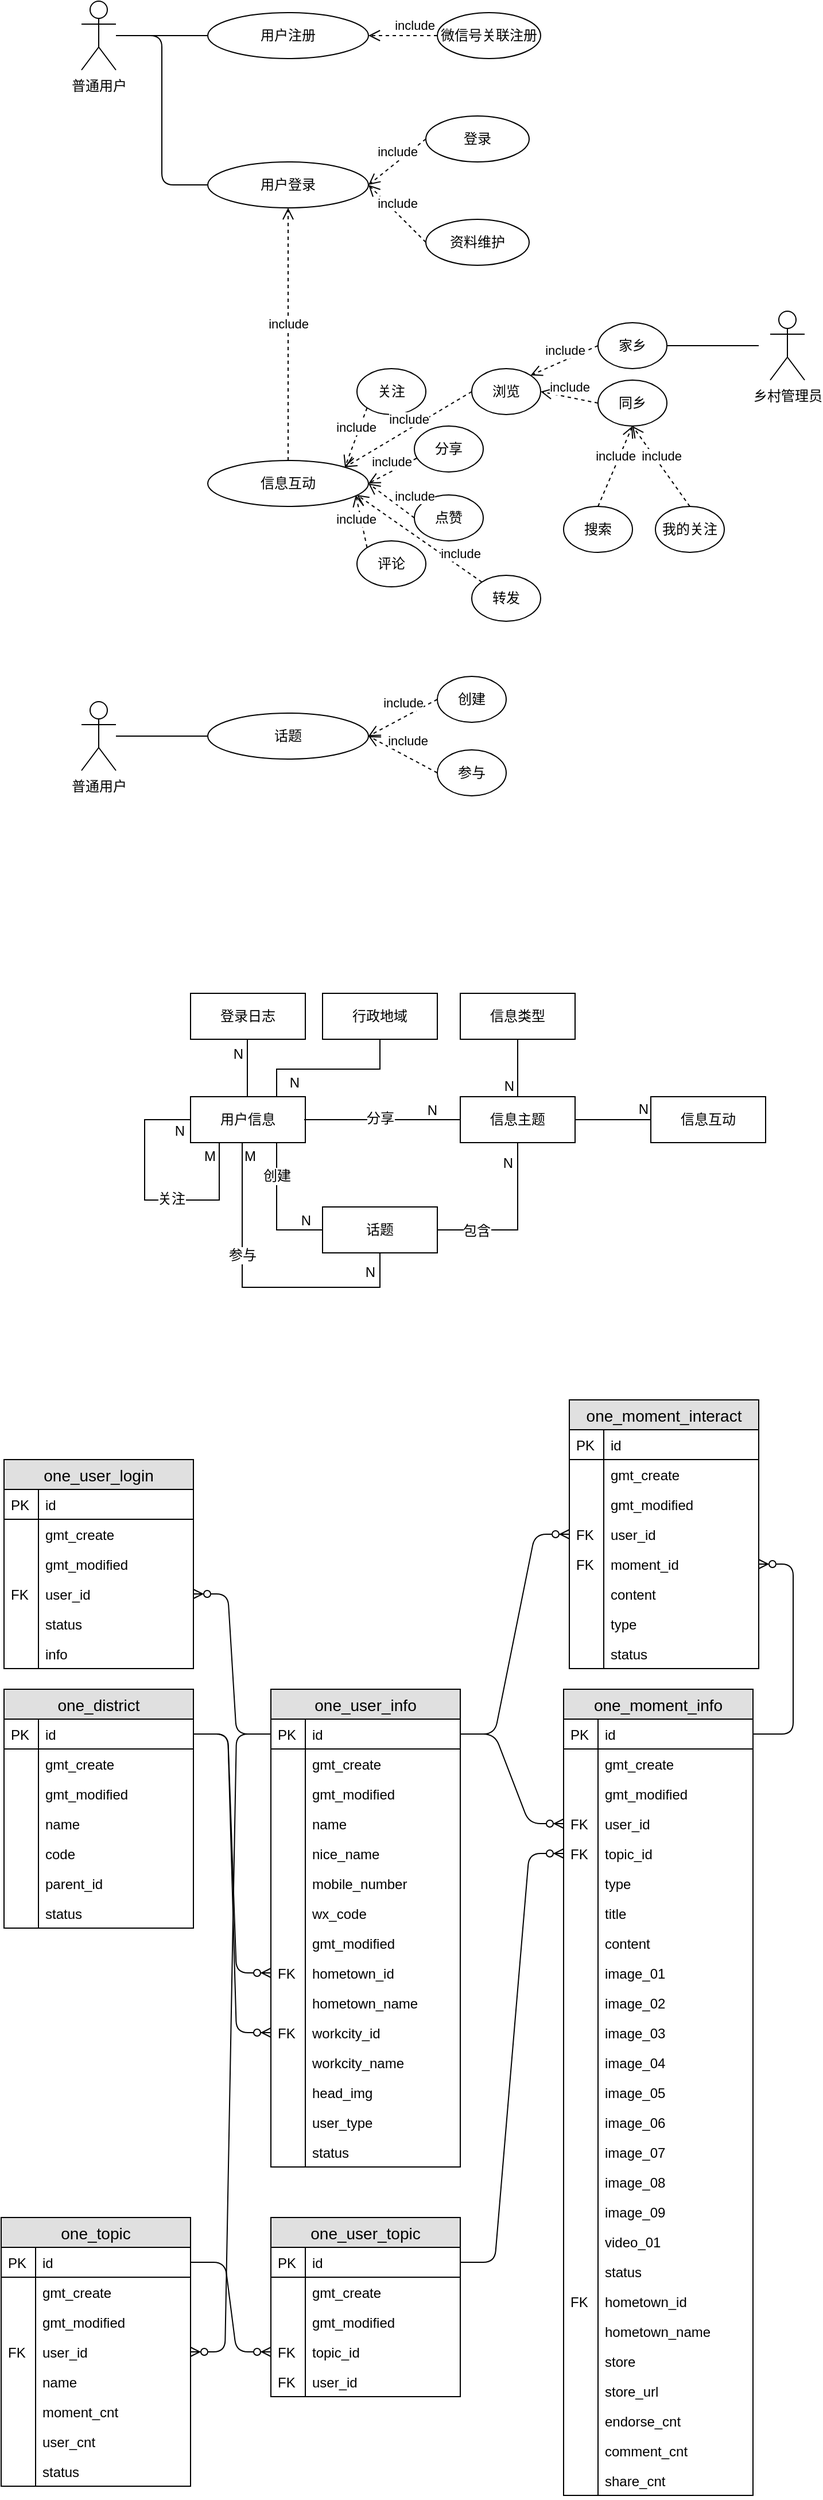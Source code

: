 <mxfile version="12.7.0" type="github">
  <diagram id="z6mWfxhPlvkBPBS3VZm2" name="第 1 页">
    <mxGraphModel dx="1186" dy="599" grid="1" gridSize="10" guides="1" tooltips="1" connect="1" arrows="1" fold="1" page="1" pageScale="1" pageWidth="3300" pageHeight="4681" math="0" shadow="0">
      <root>
        <mxCell id="0"/>
        <mxCell id="1" parent="0"/>
        <mxCell id="F3MhlRDMAXvPKMbIA6Lk-339" value="" style="edgeStyle=entityRelationEdgeStyle;fontSize=12;html=1;endArrow=ERzeroToMany;endFill=1;exitX=1;exitY=0.5;exitDx=0;exitDy=0;entryX=0;entryY=0.5;entryDx=0;entryDy=0;" edge="1" parent="1" source="F3MhlRDMAXvPKMbIA6Lk-166" target="F3MhlRDMAXvPKMbIA6Lk-296">
          <mxGeometry width="100" height="100" relative="1" as="geometry">
            <mxPoint x="480" y="1699" as="sourcePoint"/>
            <mxPoint x="570" y="1777" as="targetPoint"/>
          </mxGeometry>
        </mxCell>
        <mxCell id="F3MhlRDMAXvPKMbIA6Lk-1" value="普通用户" style="shape=umlActor;verticalLabelPosition=bottom;labelBackgroundColor=#ffffff;verticalAlign=top;html=1;" vertex="1" parent="1">
          <mxGeometry x="140" y="180" width="30" height="60" as="geometry"/>
        </mxCell>
        <mxCell id="F3MhlRDMAXvPKMbIA6Lk-2" value="用户注册" style="ellipse;whiteSpace=wrap;html=1;" vertex="1" parent="1">
          <mxGeometry x="250" y="190" width="140" height="40" as="geometry"/>
        </mxCell>
        <mxCell id="F3MhlRDMAXvPKMbIA6Lk-5" value="微信号关联注册" style="ellipse;whiteSpace=wrap;html=1;" vertex="1" parent="1">
          <mxGeometry x="450" y="190" width="90" height="40" as="geometry"/>
        </mxCell>
        <mxCell id="F3MhlRDMAXvPKMbIA6Lk-14" value="" style="line;strokeWidth=1;fillColor=none;align=left;verticalAlign=middle;spacingTop=-1;spacingLeft=3;spacingRight=3;rotatable=0;labelPosition=right;points=[];portConstraint=eastwest;" vertex="1" parent="1">
          <mxGeometry x="170" y="206" width="80" height="8" as="geometry"/>
        </mxCell>
        <mxCell id="F3MhlRDMAXvPKMbIA6Lk-15" value="用户登录" style="ellipse;whiteSpace=wrap;html=1;" vertex="1" parent="1">
          <mxGeometry x="250" y="320" width="140" height="40" as="geometry"/>
        </mxCell>
        <mxCell id="F3MhlRDMAXvPKMbIA6Lk-19" value="" style="endArrow=none;html=1;edgeStyle=orthogonalEdgeStyle;entryX=0;entryY=0.5;entryDx=0;entryDy=0;" edge="1" parent="1" source="F3MhlRDMAXvPKMbIA6Lk-1" target="F3MhlRDMAXvPKMbIA6Lk-15">
          <mxGeometry relative="1" as="geometry">
            <mxPoint x="120" y="390" as="sourcePoint"/>
            <mxPoint x="280" y="390" as="targetPoint"/>
          </mxGeometry>
        </mxCell>
        <mxCell id="F3MhlRDMAXvPKMbIA6Lk-20" value="" style="resizable=0;html=1;align=left;verticalAlign=bottom;labelBackgroundColor=#ffffff;fontSize=10;" connectable="0" vertex="1" parent="F3MhlRDMAXvPKMbIA6Lk-19">
          <mxGeometry x="-1" relative="1" as="geometry"/>
        </mxCell>
        <mxCell id="F3MhlRDMAXvPKMbIA6Lk-21" value="" style="resizable=0;html=1;align=right;verticalAlign=bottom;labelBackgroundColor=#ffffff;fontSize=10;" connectable="0" vertex="1" parent="F3MhlRDMAXvPKMbIA6Lk-19">
          <mxGeometry x="1" relative="1" as="geometry">
            <mxPoint y="130" as="offset"/>
          </mxGeometry>
        </mxCell>
        <mxCell id="F3MhlRDMAXvPKMbIA6Lk-22" value="信息互动" style="ellipse;whiteSpace=wrap;html=1;" vertex="1" parent="1">
          <mxGeometry x="250" y="580" width="140" height="40" as="geometry"/>
        </mxCell>
        <mxCell id="F3MhlRDMAXvPKMbIA6Lk-23" value="关注" style="ellipse;whiteSpace=wrap;html=1;" vertex="1" parent="1">
          <mxGeometry x="380" y="500" width="60" height="40" as="geometry"/>
        </mxCell>
        <mxCell id="F3MhlRDMAXvPKMbIA6Lk-33" value="分享" style="ellipse;whiteSpace=wrap;html=1;" vertex="1" parent="1">
          <mxGeometry x="430" y="550" width="60" height="40" as="geometry"/>
        </mxCell>
        <mxCell id="F3MhlRDMAXvPKMbIA6Lk-34" value="点赞" style="ellipse;whiteSpace=wrap;html=1;" vertex="1" parent="1">
          <mxGeometry x="430" y="610" width="60" height="40" as="geometry"/>
        </mxCell>
        <mxCell id="F3MhlRDMAXvPKMbIA6Lk-35" value="评论" style="ellipse;whiteSpace=wrap;html=1;" vertex="1" parent="1">
          <mxGeometry x="380" y="650" width="60" height="40" as="geometry"/>
        </mxCell>
        <mxCell id="F3MhlRDMAXvPKMbIA6Lk-36" value="浏览" style="ellipse;whiteSpace=wrap;html=1;" vertex="1" parent="1">
          <mxGeometry x="480" y="500" width="60" height="40" as="geometry"/>
        </mxCell>
        <mxCell id="F3MhlRDMAXvPKMbIA6Lk-37" value="include" style="html=1;verticalAlign=bottom;endArrow=open;dashed=1;endSize=8;exitX=0;exitY=1;exitDx=0;exitDy=0;entryX=1;entryY=0;entryDx=0;entryDy=0;" edge="1" parent="1" source="F3MhlRDMAXvPKMbIA6Lk-23" target="F3MhlRDMAXvPKMbIA6Lk-22">
          <mxGeometry relative="1" as="geometry">
            <mxPoint x="500" y="760" as="sourcePoint"/>
            <mxPoint x="420" y="760" as="targetPoint"/>
          </mxGeometry>
        </mxCell>
        <mxCell id="F3MhlRDMAXvPKMbIA6Lk-38" value="include" style="html=1;verticalAlign=bottom;endArrow=open;dashed=1;endSize=8;exitX=0;exitY=0.5;exitDx=0;exitDy=0;entryX=1;entryY=0;entryDx=0;entryDy=0;" edge="1" parent="1" source="F3MhlRDMAXvPKMbIA6Lk-36" target="F3MhlRDMAXvPKMbIA6Lk-22">
          <mxGeometry relative="1" as="geometry">
            <mxPoint x="398.787" y="544.142" as="sourcePoint"/>
            <mxPoint x="379.497" y="595.858" as="targetPoint"/>
          </mxGeometry>
        </mxCell>
        <mxCell id="F3MhlRDMAXvPKMbIA6Lk-39" value="include" style="html=1;verticalAlign=bottom;endArrow=open;dashed=1;endSize=8;exitX=0.033;exitY=0.7;exitDx=0;exitDy=0;exitPerimeter=0;entryX=1;entryY=0.5;entryDx=0;entryDy=0;" edge="1" parent="1" source="F3MhlRDMAXvPKMbIA6Lk-33" target="F3MhlRDMAXvPKMbIA6Lk-22">
          <mxGeometry x="0.057" relative="1" as="geometry">
            <mxPoint x="490" y="530" as="sourcePoint"/>
            <mxPoint x="379" y="596" as="targetPoint"/>
            <mxPoint as="offset"/>
          </mxGeometry>
        </mxCell>
        <mxCell id="F3MhlRDMAXvPKMbIA6Lk-40" value="include" style="html=1;verticalAlign=bottom;endArrow=open;dashed=1;endSize=8;exitX=0;exitY=0.5;exitDx=0;exitDy=0;entryX=1;entryY=0.5;entryDx=0;entryDy=0;" edge="1" parent="1" source="F3MhlRDMAXvPKMbIA6Lk-34" target="F3MhlRDMAXvPKMbIA6Lk-22">
          <mxGeometry x="-0.76" y="-8" relative="1" as="geometry">
            <mxPoint x="441.98" y="588" as="sourcePoint"/>
            <mxPoint x="400" y="610" as="targetPoint"/>
            <mxPoint as="offset"/>
          </mxGeometry>
        </mxCell>
        <mxCell id="F3MhlRDMAXvPKMbIA6Lk-43" value="include" style="html=1;verticalAlign=bottom;endArrow=open;dashed=1;endSize=8;exitX=0;exitY=0;exitDx=0;exitDy=0;" edge="1" parent="1" source="F3MhlRDMAXvPKMbIA6Lk-35">
          <mxGeometry x="-0.251" y="6" relative="1" as="geometry">
            <mxPoint x="398.787" y="544.142" as="sourcePoint"/>
            <mxPoint x="379" y="610" as="targetPoint"/>
            <mxPoint as="offset"/>
          </mxGeometry>
        </mxCell>
        <mxCell id="F3MhlRDMAXvPKMbIA6Lk-44" value="家乡" style="ellipse;whiteSpace=wrap;html=1;" vertex="1" parent="1">
          <mxGeometry x="590" y="460" width="60" height="40" as="geometry"/>
        </mxCell>
        <mxCell id="F3MhlRDMAXvPKMbIA6Lk-45" value="同乡" style="ellipse;whiteSpace=wrap;html=1;" vertex="1" parent="1">
          <mxGeometry x="590" y="510" width="60" height="40" as="geometry"/>
        </mxCell>
        <mxCell id="F3MhlRDMAXvPKMbIA6Lk-46" value="include" style="html=1;verticalAlign=bottom;endArrow=open;dashed=1;endSize=8;exitX=0;exitY=0.5;exitDx=0;exitDy=0;entryX=1;entryY=0;entryDx=0;entryDy=0;" edge="1" parent="1" source="F3MhlRDMAXvPKMbIA6Lk-44" target="F3MhlRDMAXvPKMbIA6Lk-36">
          <mxGeometry relative="1" as="geometry">
            <mxPoint x="630.5" y="437.07" as="sourcePoint"/>
            <mxPoint x="519.997" y="502.928" as="targetPoint"/>
          </mxGeometry>
        </mxCell>
        <mxCell id="F3MhlRDMAXvPKMbIA6Lk-47" value="include" style="html=1;verticalAlign=bottom;endArrow=open;dashed=1;endSize=8;exitX=0;exitY=0.5;exitDx=0;exitDy=0;entryX=1;entryY=0.5;entryDx=0;entryDy=0;" edge="1" parent="1" source="F3MhlRDMAXvPKMbIA6Lk-45" target="F3MhlRDMAXvPKMbIA6Lk-36">
          <mxGeometry relative="1" as="geometry">
            <mxPoint x="598.79" y="530" as="sourcePoint"/>
            <mxPoint x="540.003" y="555.858" as="targetPoint"/>
          </mxGeometry>
        </mxCell>
        <mxCell id="F3MhlRDMAXvPKMbIA6Lk-49" value="include" style="html=1;verticalAlign=bottom;endArrow=open;dashed=1;endSize=8;exitX=0;exitY=0.5;exitDx=0;exitDy=0;" edge="1" parent="1" source="F3MhlRDMAXvPKMbIA6Lk-5">
          <mxGeometry x="-0.333" relative="1" as="geometry">
            <mxPoint x="459" y="190" as="sourcePoint"/>
            <mxPoint x="390" y="210" as="targetPoint"/>
            <mxPoint as="offset"/>
          </mxGeometry>
        </mxCell>
        <mxCell id="F3MhlRDMAXvPKMbIA6Lk-50" value="乡村管理员" style="shape=umlActor;verticalLabelPosition=bottom;labelBackgroundColor=#ffffff;verticalAlign=top;html=1;" vertex="1" parent="1">
          <mxGeometry x="740" y="450" width="30" height="60" as="geometry"/>
        </mxCell>
        <mxCell id="F3MhlRDMAXvPKMbIA6Lk-54" value="" style="line;strokeWidth=1;fillColor=none;align=left;verticalAlign=middle;spacingTop=-1;spacingLeft=3;spacingRight=3;rotatable=0;labelPosition=right;points=[];portConstraint=eastwest;" vertex="1" parent="1">
          <mxGeometry x="650" y="476" width="80" height="8" as="geometry"/>
        </mxCell>
        <mxCell id="F3MhlRDMAXvPKMbIA6Lk-55" value="include" style="html=1;verticalAlign=bottom;endArrow=open;dashed=1;endSize=8;entryX=0.5;entryY=1;entryDx=0;entryDy=0;exitX=0.5;exitY=0;exitDx=0;exitDy=0;" edge="1" parent="1" source="F3MhlRDMAXvPKMbIA6Lk-22" target="F3MhlRDMAXvPKMbIA6Lk-15">
          <mxGeometry relative="1" as="geometry">
            <mxPoint x="190" y="404.14" as="sourcePoint"/>
            <mxPoint x="311.213" y="509.998" as="targetPoint"/>
          </mxGeometry>
        </mxCell>
        <mxCell id="F3MhlRDMAXvPKMbIA6Lk-56" value="资料维护" style="ellipse;whiteSpace=wrap;html=1;" vertex="1" parent="1">
          <mxGeometry x="440" y="370" width="90" height="40" as="geometry"/>
        </mxCell>
        <mxCell id="F3MhlRDMAXvPKMbIA6Lk-57" value="include" style="html=1;verticalAlign=bottom;endArrow=open;dashed=1;endSize=8;entryX=1;entryY=0.5;entryDx=0;entryDy=0;exitX=0;exitY=0.5;exitDx=0;exitDy=0;" edge="1" parent="1" source="F3MhlRDMAXvPKMbIA6Lk-56" target="F3MhlRDMAXvPKMbIA6Lk-15">
          <mxGeometry relative="1" as="geometry">
            <mxPoint x="450" y="570" as="sourcePoint"/>
            <mxPoint x="450" y="350" as="targetPoint"/>
          </mxGeometry>
        </mxCell>
        <mxCell id="F3MhlRDMAXvPKMbIA6Lk-58" value="登录" style="ellipse;whiteSpace=wrap;html=1;" vertex="1" parent="1">
          <mxGeometry x="440" y="280" width="90" height="40" as="geometry"/>
        </mxCell>
        <mxCell id="F3MhlRDMAXvPKMbIA6Lk-59" value="include" style="html=1;verticalAlign=bottom;endArrow=open;dashed=1;endSize=8;exitX=0;exitY=0.5;exitDx=0;exitDy=0;" edge="1" parent="1" source="F3MhlRDMAXvPKMbIA6Lk-58">
          <mxGeometry relative="1" as="geometry">
            <mxPoint x="450" y="400" as="sourcePoint"/>
            <mxPoint x="390" y="340" as="targetPoint"/>
          </mxGeometry>
        </mxCell>
        <mxCell id="F3MhlRDMAXvPKMbIA6Lk-60" value="搜索" style="ellipse;whiteSpace=wrap;html=1;" vertex="1" parent="1">
          <mxGeometry x="560" y="620" width="60" height="40" as="geometry"/>
        </mxCell>
        <mxCell id="F3MhlRDMAXvPKMbIA6Lk-61" value="我的关注" style="ellipse;whiteSpace=wrap;html=1;" vertex="1" parent="1">
          <mxGeometry x="640" y="620" width="60" height="40" as="geometry"/>
        </mxCell>
        <mxCell id="F3MhlRDMAXvPKMbIA6Lk-62" value="include" style="html=1;verticalAlign=bottom;endArrow=open;dashed=1;endSize=8;exitX=0.5;exitY=0;exitDx=0;exitDy=0;entryX=0.5;entryY=1;entryDx=0;entryDy=0;" edge="1" parent="1" source="F3MhlRDMAXvPKMbIA6Lk-60" target="F3MhlRDMAXvPKMbIA6Lk-45">
          <mxGeometry relative="1" as="geometry">
            <mxPoint x="600" y="540" as="sourcePoint"/>
            <mxPoint x="550" y="530" as="targetPoint"/>
          </mxGeometry>
        </mxCell>
        <mxCell id="F3MhlRDMAXvPKMbIA6Lk-63" value="include" style="html=1;verticalAlign=bottom;endArrow=open;dashed=1;endSize=8;exitX=0.5;exitY=0;exitDx=0;exitDy=0;entryX=0.5;entryY=1;entryDx=0;entryDy=0;" edge="1" parent="1" source="F3MhlRDMAXvPKMbIA6Lk-61" target="F3MhlRDMAXvPKMbIA6Lk-45">
          <mxGeometry relative="1" as="geometry">
            <mxPoint x="600" y="630" as="sourcePoint"/>
            <mxPoint x="630" y="560" as="targetPoint"/>
          </mxGeometry>
        </mxCell>
        <mxCell id="F3MhlRDMAXvPKMbIA6Lk-64" value="转发" style="ellipse;whiteSpace=wrap;html=1;" vertex="1" parent="1">
          <mxGeometry x="480" y="680" width="60" height="40" as="geometry"/>
        </mxCell>
        <mxCell id="F3MhlRDMAXvPKMbIA6Lk-65" value="include" style="html=1;verticalAlign=bottom;endArrow=open;dashed=1;endSize=8;exitX=0;exitY=0;exitDx=0;exitDy=0;" edge="1" parent="1" source="F3MhlRDMAXvPKMbIA6Lk-64">
          <mxGeometry x="-0.631" y="-2" relative="1" as="geometry">
            <mxPoint x="490" y="530" as="sourcePoint"/>
            <mxPoint x="380" y="610" as="targetPoint"/>
            <mxPoint as="offset"/>
          </mxGeometry>
        </mxCell>
        <mxCell id="F3MhlRDMAXvPKMbIA6Lk-85" value="用户信息" style="whiteSpace=wrap;html=1;align=center;" vertex="1" parent="1">
          <mxGeometry x="235" y="1134" width="100" height="40" as="geometry"/>
        </mxCell>
        <mxCell id="F3MhlRDMAXvPKMbIA6Lk-86" value="信息主题" style="whiteSpace=wrap;html=1;align=center;" vertex="1" parent="1">
          <mxGeometry x="470" y="1134" width="100" height="40" as="geometry"/>
        </mxCell>
        <mxCell id="F3MhlRDMAXvPKMbIA6Lk-91" value="" style="endArrow=none;html=1;rounded=0;exitX=0.25;exitY=1;exitDx=0;exitDy=0;entryX=0;entryY=0.5;entryDx=0;entryDy=0;" edge="1" parent="1" source="F3MhlRDMAXvPKMbIA6Lk-85" target="F3MhlRDMAXvPKMbIA6Lk-85">
          <mxGeometry relative="1" as="geometry">
            <mxPoint x="225" y="1274" as="sourcePoint"/>
            <mxPoint x="165" y="1224" as="targetPoint"/>
            <Array as="points">
              <mxPoint x="260" y="1224"/>
              <mxPoint x="195" y="1224"/>
              <mxPoint x="195" y="1154"/>
            </Array>
          </mxGeometry>
        </mxCell>
        <mxCell id="F3MhlRDMAXvPKMbIA6Lk-92" value="M" style="resizable=0;html=1;align=left;verticalAlign=bottom;" connectable="0" vertex="1" parent="F3MhlRDMAXvPKMbIA6Lk-91">
          <mxGeometry x="-1" relative="1" as="geometry">
            <mxPoint x="-15" y="20" as="offset"/>
          </mxGeometry>
        </mxCell>
        <mxCell id="F3MhlRDMAXvPKMbIA6Lk-93" value="N" style="resizable=0;html=1;align=right;verticalAlign=bottom;" connectable="0" vertex="1" parent="F3MhlRDMAXvPKMbIA6Lk-91">
          <mxGeometry x="1" relative="1" as="geometry">
            <mxPoint x="-5" y="18" as="offset"/>
          </mxGeometry>
        </mxCell>
        <mxCell id="F3MhlRDMAXvPKMbIA6Lk-94" value="关注" style="text;html=1;align=center;verticalAlign=middle;resizable=0;points=[];labelBackgroundColor=#ffffff;" vertex="1" connectable="0" parent="F3MhlRDMAXvPKMbIA6Lk-91">
          <mxGeometry x="-0.176" y="-1" relative="1" as="geometry">
            <mxPoint as="offset"/>
          </mxGeometry>
        </mxCell>
        <mxCell id="F3MhlRDMAXvPKMbIA6Lk-95" value="" style="endArrow=none;html=1;rounded=0;entryX=0;entryY=0.5;entryDx=0;entryDy=0;" edge="1" parent="1" target="F3MhlRDMAXvPKMbIA6Lk-86">
          <mxGeometry relative="1" as="geometry">
            <mxPoint x="334" y="1154" as="sourcePoint"/>
            <mxPoint x="434" y="1154" as="targetPoint"/>
          </mxGeometry>
        </mxCell>
        <mxCell id="F3MhlRDMAXvPKMbIA6Lk-96" value="N" style="resizable=0;html=1;align=right;verticalAlign=bottom;" connectable="0" vertex="1" parent="F3MhlRDMAXvPKMbIA6Lk-95">
          <mxGeometry x="1" relative="1" as="geometry">
            <mxPoint x="-20" as="offset"/>
          </mxGeometry>
        </mxCell>
        <mxCell id="F3MhlRDMAXvPKMbIA6Lk-97" value="分享" style="text;html=1;align=center;verticalAlign=middle;resizable=0;points=[];labelBackgroundColor=#ffffff;" vertex="1" connectable="0" parent="F3MhlRDMAXvPKMbIA6Lk-95">
          <mxGeometry x="-0.037" y="1" relative="1" as="geometry">
            <mxPoint as="offset"/>
          </mxGeometry>
        </mxCell>
        <mxCell id="F3MhlRDMAXvPKMbIA6Lk-98" value="信息类型" style="whiteSpace=wrap;html=1;align=center;" vertex="1" parent="1">
          <mxGeometry x="470" y="1044" width="100" height="40" as="geometry"/>
        </mxCell>
        <mxCell id="F3MhlRDMAXvPKMbIA6Lk-99" value="" style="endArrow=none;html=1;rounded=0;exitX=0.5;exitY=1;exitDx=0;exitDy=0;" edge="1" parent="1" source="F3MhlRDMAXvPKMbIA6Lk-98" target="F3MhlRDMAXvPKMbIA6Lk-86">
          <mxGeometry relative="1" as="geometry">
            <mxPoint x="580" y="1114" as="sourcePoint"/>
            <mxPoint x="740" y="1114" as="targetPoint"/>
          </mxGeometry>
        </mxCell>
        <mxCell id="F3MhlRDMAXvPKMbIA6Lk-100" value="N" style="resizable=0;html=1;align=right;verticalAlign=bottom;" connectable="0" vertex="1" parent="F3MhlRDMAXvPKMbIA6Lk-99">
          <mxGeometry x="1" relative="1" as="geometry">
            <mxPoint x="-3" y="-1" as="offset"/>
          </mxGeometry>
        </mxCell>
        <mxCell id="F3MhlRDMAXvPKMbIA6Lk-101" value="信息互动" style="whiteSpace=wrap;html=1;align=center;" vertex="1" parent="1">
          <mxGeometry x="636" y="1134" width="100" height="40" as="geometry"/>
        </mxCell>
        <mxCell id="F3MhlRDMAXvPKMbIA6Lk-102" value="" style="endArrow=none;html=1;rounded=0;exitX=1;exitY=0.5;exitDx=0;exitDy=0;entryX=0;entryY=0.5;entryDx=0;entryDy=0;" edge="1" parent="1" source="F3MhlRDMAXvPKMbIA6Lk-86" target="F3MhlRDMAXvPKMbIA6Lk-101">
          <mxGeometry relative="1" as="geometry">
            <mxPoint x="519.5" y="1174" as="sourcePoint"/>
            <mxPoint x="519.5" y="1224" as="targetPoint"/>
          </mxGeometry>
        </mxCell>
        <mxCell id="F3MhlRDMAXvPKMbIA6Lk-103" value="N" style="resizable=0;html=1;align=right;verticalAlign=bottom;" connectable="0" vertex="1" parent="F3MhlRDMAXvPKMbIA6Lk-102">
          <mxGeometry x="1" relative="1" as="geometry">
            <mxPoint x="-2" y="-1" as="offset"/>
          </mxGeometry>
        </mxCell>
        <mxCell id="F3MhlRDMAXvPKMbIA6Lk-106" value="登录日志" style="whiteSpace=wrap;html=1;align=center;" vertex="1" parent="1">
          <mxGeometry x="235" y="1044" width="100" height="40" as="geometry"/>
        </mxCell>
        <mxCell id="F3MhlRDMAXvPKMbIA6Lk-107" value="" style="endArrow=none;html=1;rounded=0;exitX=0.5;exitY=1;exitDx=0;exitDy=0;" edge="1" parent="1">
          <mxGeometry relative="1" as="geometry">
            <mxPoint x="284.5" y="1084" as="sourcePoint"/>
            <mxPoint x="284.5" y="1134" as="targetPoint"/>
          </mxGeometry>
        </mxCell>
        <mxCell id="F3MhlRDMAXvPKMbIA6Lk-108" value="N" style="resizable=0;html=1;align=right;verticalAlign=bottom;" connectable="0" vertex="1" parent="F3MhlRDMAXvPKMbIA6Lk-107">
          <mxGeometry x="1" relative="1" as="geometry">
            <mxPoint x="-3" y="-29" as="offset"/>
          </mxGeometry>
        </mxCell>
        <mxCell id="F3MhlRDMAXvPKMbIA6Lk-110" value="普通用户" style="shape=umlActor;verticalLabelPosition=bottom;labelBackgroundColor=#ffffff;verticalAlign=top;html=1;" vertex="1" parent="1">
          <mxGeometry x="140" y="790" width="30" height="60" as="geometry"/>
        </mxCell>
        <mxCell id="F3MhlRDMAXvPKMbIA6Lk-111" value="话题" style="ellipse;whiteSpace=wrap;html=1;" vertex="1" parent="1">
          <mxGeometry x="250" y="800" width="140" height="40" as="geometry"/>
        </mxCell>
        <mxCell id="F3MhlRDMAXvPKMbIA6Lk-112" value="" style="line;strokeWidth=1;fillColor=none;align=left;verticalAlign=middle;spacingTop=-1;spacingLeft=3;spacingRight=3;rotatable=0;labelPosition=right;points=[];portConstraint=eastwest;" vertex="1" parent="1">
          <mxGeometry x="170" y="816" width="80" height="8" as="geometry"/>
        </mxCell>
        <mxCell id="F3MhlRDMAXvPKMbIA6Lk-113" value="创建" style="ellipse;whiteSpace=wrap;html=1;" vertex="1" parent="1">
          <mxGeometry x="450" y="768" width="60" height="40" as="geometry"/>
        </mxCell>
        <mxCell id="F3MhlRDMAXvPKMbIA6Lk-114" value="参与" style="ellipse;whiteSpace=wrap;html=1;" vertex="1" parent="1">
          <mxGeometry x="450" y="832" width="60" height="40" as="geometry"/>
        </mxCell>
        <mxCell id="F3MhlRDMAXvPKMbIA6Lk-115" value="include" style="html=1;verticalAlign=bottom;endArrow=open;dashed=1;endSize=8;exitX=0;exitY=0.5;exitDx=0;exitDy=0;entryX=1;entryY=0.5;entryDx=0;entryDy=0;" edge="1" parent="1" source="F3MhlRDMAXvPKMbIA6Lk-113" target="F3MhlRDMAXvPKMbIA6Lk-111">
          <mxGeometry x="-0.055" y="-4" relative="1" as="geometry">
            <mxPoint x="464.397" y="789.998" as="sourcePoint"/>
            <mxPoint x="355.61" y="714.14" as="targetPoint"/>
            <mxPoint as="offset"/>
          </mxGeometry>
        </mxCell>
        <mxCell id="F3MhlRDMAXvPKMbIA6Lk-116" value="include" style="html=1;verticalAlign=bottom;endArrow=open;dashed=1;endSize=8;exitX=0;exitY=0.5;exitDx=0;exitDy=0;entryX=1;entryY=0.5;entryDx=0;entryDy=0;" edge="1" parent="1" source="F3MhlRDMAXvPKMbIA6Lk-114" target="F3MhlRDMAXvPKMbIA6Lk-111">
          <mxGeometry x="-0.055" y="-4" relative="1" as="geometry">
            <mxPoint x="460" y="798" as="sourcePoint"/>
            <mxPoint x="400" y="830" as="targetPoint"/>
            <mxPoint as="offset"/>
          </mxGeometry>
        </mxCell>
        <mxCell id="F3MhlRDMAXvPKMbIA6Lk-117" value="话题" style="whiteSpace=wrap;html=1;align=center;" vertex="1" parent="1">
          <mxGeometry x="350" y="1230" width="100" height="40" as="geometry"/>
        </mxCell>
        <mxCell id="F3MhlRDMAXvPKMbIA6Lk-118" value="" style="endArrow=none;html=1;rounded=0;exitX=0.75;exitY=1;exitDx=0;exitDy=0;entryX=0;entryY=0.5;entryDx=0;entryDy=0;" edge="1" parent="1" source="F3MhlRDMAXvPKMbIA6Lk-85" target="F3MhlRDMAXvPKMbIA6Lk-117">
          <mxGeometry relative="1" as="geometry">
            <mxPoint x="320" y="1250" as="sourcePoint"/>
            <mxPoint x="310" y="1350" as="targetPoint"/>
            <Array as="points">
              <mxPoint x="310" y="1250"/>
            </Array>
          </mxGeometry>
        </mxCell>
        <mxCell id="F3MhlRDMAXvPKMbIA6Lk-119" value="N" style="resizable=0;html=1;align=right;verticalAlign=bottom;" connectable="0" vertex="1" parent="F3MhlRDMAXvPKMbIA6Lk-118">
          <mxGeometry x="1" relative="1" as="geometry">
            <mxPoint x="-10" as="offset"/>
          </mxGeometry>
        </mxCell>
        <mxCell id="F3MhlRDMAXvPKMbIA6Lk-120" value="创建" style="text;html=1;align=center;verticalAlign=middle;resizable=0;points=[];labelBackgroundColor=#ffffff;" vertex="1" connectable="0" parent="F3MhlRDMAXvPKMbIA6Lk-118">
          <mxGeometry x="-0.037" y="1" relative="1" as="geometry">
            <mxPoint x="-1" y="-27" as="offset"/>
          </mxGeometry>
        </mxCell>
        <mxCell id="F3MhlRDMAXvPKMbIA6Lk-121" value="" style="endArrow=none;html=1;rounded=0;exitX=1;exitY=0.5;exitDx=0;exitDy=0;entryX=0.5;entryY=1;entryDx=0;entryDy=0;" edge="1" parent="1" source="F3MhlRDMAXvPKMbIA6Lk-117" target="F3MhlRDMAXvPKMbIA6Lk-86">
          <mxGeometry relative="1" as="geometry">
            <mxPoint x="495" y="1210" as="sourcePoint"/>
            <mxPoint x="525" y="1286" as="targetPoint"/>
            <Array as="points">
              <mxPoint x="520" y="1250"/>
            </Array>
          </mxGeometry>
        </mxCell>
        <mxCell id="F3MhlRDMAXvPKMbIA6Lk-122" value="N" style="resizable=0;html=1;align=right;verticalAlign=bottom;" connectable="0" vertex="1" parent="F3MhlRDMAXvPKMbIA6Lk-121">
          <mxGeometry x="1" relative="1" as="geometry">
            <mxPoint x="-4" y="26" as="offset"/>
          </mxGeometry>
        </mxCell>
        <mxCell id="F3MhlRDMAXvPKMbIA6Lk-123" value="包含" style="text;html=1;align=center;verticalAlign=middle;resizable=0;points=[];labelBackgroundColor=#ffffff;" vertex="1" connectable="0" parent="F3MhlRDMAXvPKMbIA6Lk-121">
          <mxGeometry x="-0.037" y="1" relative="1" as="geometry">
            <mxPoint x="-35" y="1" as="offset"/>
          </mxGeometry>
        </mxCell>
        <mxCell id="F3MhlRDMAXvPKMbIA6Lk-124" value="" style="endArrow=none;html=1;rounded=0;exitX=0.75;exitY=1;exitDx=0;exitDy=0;entryX=0.5;entryY=1;entryDx=0;entryDy=0;" edge="1" parent="1" target="F3MhlRDMAXvPKMbIA6Lk-117">
          <mxGeometry relative="1" as="geometry">
            <mxPoint x="280" y="1174" as="sourcePoint"/>
            <mxPoint x="420" y="1300" as="targetPoint"/>
            <Array as="points">
              <mxPoint x="280" y="1300"/>
              <mxPoint x="400" y="1300"/>
            </Array>
          </mxGeometry>
        </mxCell>
        <mxCell id="F3MhlRDMAXvPKMbIA6Lk-125" value="N" style="resizable=0;html=1;align=right;verticalAlign=bottom;" connectable="0" vertex="1" parent="F3MhlRDMAXvPKMbIA6Lk-124">
          <mxGeometry x="1" relative="1" as="geometry">
            <mxPoint x="-4" y="25" as="offset"/>
          </mxGeometry>
        </mxCell>
        <mxCell id="F3MhlRDMAXvPKMbIA6Lk-126" value="参与" style="text;html=1;align=center;verticalAlign=middle;resizable=0;points=[];labelBackgroundColor=#ffffff;" vertex="1" connectable="0" parent="F3MhlRDMAXvPKMbIA6Lk-124">
          <mxGeometry x="-0.037" y="1" relative="1" as="geometry">
            <mxPoint x="-7" y="-27" as="offset"/>
          </mxGeometry>
        </mxCell>
        <mxCell id="F3MhlRDMAXvPKMbIA6Lk-127" value="M" style="resizable=0;html=1;align=left;verticalAlign=bottom;" connectable="0" vertex="1" parent="1">
          <mxGeometry x="295" y="1174" as="geometry">
            <mxPoint x="-15" y="20" as="offset"/>
          </mxGeometry>
        </mxCell>
        <mxCell id="F3MhlRDMAXvPKMbIA6Lk-128" value="one_user_info" style="swimlane;fontStyle=0;childLayout=stackLayout;horizontal=1;startSize=26;fillColor=#e0e0e0;horizontalStack=0;resizeParent=1;resizeParentMax=0;resizeLast=0;collapsible=1;marginBottom=0;swimlaneFillColor=#ffffff;align=center;fontSize=14;" vertex="1" parent="1">
          <mxGeometry x="305" y="1650" width="165" height="416" as="geometry"/>
        </mxCell>
        <mxCell id="F3MhlRDMAXvPKMbIA6Lk-166" value="id" style="shape=partialRectangle;top=0;left=0;right=0;bottom=1;align=left;verticalAlign=top;fillColor=none;spacingLeft=34;spacingRight=4;overflow=hidden;rotatable=0;points=[[0,0.5],[1,0.5]];portConstraint=eastwest;dropTarget=0;fontSize=12;" vertex="1" parent="F3MhlRDMAXvPKMbIA6Lk-128">
          <mxGeometry y="26" width="165" height="26" as="geometry"/>
        </mxCell>
        <mxCell id="F3MhlRDMAXvPKMbIA6Lk-167" value="PK" style="shape=partialRectangle;top=0;left=0;bottom=0;fillColor=none;align=left;verticalAlign=top;spacingLeft=4;spacingRight=4;overflow=hidden;rotatable=0;points=[];portConstraint=eastwest;part=1;fontSize=12;" vertex="1" connectable="0" parent="F3MhlRDMAXvPKMbIA6Lk-166">
          <mxGeometry width="30" height="26" as="geometry"/>
        </mxCell>
        <mxCell id="F3MhlRDMAXvPKMbIA6Lk-172" value="gmt_create" style="shape=partialRectangle;top=0;left=0;right=0;bottom=0;align=left;verticalAlign=top;fillColor=none;spacingLeft=34;spacingRight=4;overflow=hidden;rotatable=0;points=[[0,0.5],[1,0.5]];portConstraint=eastwest;dropTarget=0;fontSize=12;" vertex="1" parent="F3MhlRDMAXvPKMbIA6Lk-128">
          <mxGeometry y="52" width="165" height="26" as="geometry"/>
        </mxCell>
        <mxCell id="F3MhlRDMAXvPKMbIA6Lk-173" value="" style="shape=partialRectangle;top=0;left=0;bottom=0;fillColor=none;align=left;verticalAlign=top;spacingLeft=4;spacingRight=4;overflow=hidden;rotatable=0;points=[];portConstraint=eastwest;part=1;fontSize=12;" vertex="1" connectable="0" parent="F3MhlRDMAXvPKMbIA6Lk-172">
          <mxGeometry width="30" height="26" as="geometry"/>
        </mxCell>
        <mxCell id="F3MhlRDMAXvPKMbIA6Lk-174" value="gmt_modified" style="shape=partialRectangle;top=0;left=0;right=0;bottom=0;align=left;verticalAlign=top;fillColor=none;spacingLeft=34;spacingRight=4;overflow=hidden;rotatable=0;points=[[0,0.5],[1,0.5]];portConstraint=eastwest;dropTarget=0;fontSize=12;" vertex="1" parent="F3MhlRDMAXvPKMbIA6Lk-128">
          <mxGeometry y="78" width="165" height="26" as="geometry"/>
        </mxCell>
        <mxCell id="F3MhlRDMAXvPKMbIA6Lk-175" value="" style="shape=partialRectangle;top=0;left=0;bottom=0;fillColor=none;align=left;verticalAlign=top;spacingLeft=4;spacingRight=4;overflow=hidden;rotatable=0;points=[];portConstraint=eastwest;part=1;fontSize=12;" vertex="1" connectable="0" parent="F3MhlRDMAXvPKMbIA6Lk-174">
          <mxGeometry width="30" height="26" as="geometry"/>
        </mxCell>
        <mxCell id="F3MhlRDMAXvPKMbIA6Lk-176" value="name" style="shape=partialRectangle;top=0;left=0;right=0;bottom=0;align=left;verticalAlign=top;fillColor=none;spacingLeft=34;spacingRight=4;overflow=hidden;rotatable=0;points=[[0,0.5],[1,0.5]];portConstraint=eastwest;dropTarget=0;fontSize=12;" vertex="1" parent="F3MhlRDMAXvPKMbIA6Lk-128">
          <mxGeometry y="104" width="165" height="26" as="geometry"/>
        </mxCell>
        <mxCell id="F3MhlRDMAXvPKMbIA6Lk-177" value="" style="shape=partialRectangle;top=0;left=0;bottom=0;fillColor=none;align=left;verticalAlign=top;spacingLeft=4;spacingRight=4;overflow=hidden;rotatable=0;points=[];portConstraint=eastwest;part=1;fontSize=12;" vertex="1" connectable="0" parent="F3MhlRDMAXvPKMbIA6Lk-176">
          <mxGeometry width="30" height="26" as="geometry"/>
        </mxCell>
        <mxCell id="F3MhlRDMAXvPKMbIA6Lk-180" value="nice_name" style="shape=partialRectangle;top=0;left=0;right=0;bottom=0;align=left;verticalAlign=top;fillColor=none;spacingLeft=34;spacingRight=4;overflow=hidden;rotatable=0;points=[[0,0.5],[1,0.5]];portConstraint=eastwest;dropTarget=0;fontSize=12;" vertex="1" parent="F3MhlRDMAXvPKMbIA6Lk-128">
          <mxGeometry y="130" width="165" height="26" as="geometry"/>
        </mxCell>
        <mxCell id="F3MhlRDMAXvPKMbIA6Lk-181" value="" style="shape=partialRectangle;top=0;left=0;bottom=0;fillColor=none;align=left;verticalAlign=top;spacingLeft=4;spacingRight=4;overflow=hidden;rotatable=0;points=[];portConstraint=eastwest;part=1;fontSize=12;" vertex="1" connectable="0" parent="F3MhlRDMAXvPKMbIA6Lk-180">
          <mxGeometry width="30" height="26" as="geometry"/>
        </mxCell>
        <mxCell id="F3MhlRDMAXvPKMbIA6Lk-182" value="mobile_number" style="shape=partialRectangle;top=0;left=0;right=0;bottom=0;align=left;verticalAlign=top;fillColor=none;spacingLeft=34;spacingRight=4;overflow=hidden;rotatable=0;points=[[0,0.5],[1,0.5]];portConstraint=eastwest;dropTarget=0;fontSize=12;" vertex="1" parent="F3MhlRDMAXvPKMbIA6Lk-128">
          <mxGeometry y="156" width="165" height="26" as="geometry"/>
        </mxCell>
        <mxCell id="F3MhlRDMAXvPKMbIA6Lk-183" value="" style="shape=partialRectangle;top=0;left=0;bottom=0;fillColor=none;align=left;verticalAlign=top;spacingLeft=4;spacingRight=4;overflow=hidden;rotatable=0;points=[];portConstraint=eastwest;part=1;fontSize=12;" vertex="1" connectable="0" parent="F3MhlRDMAXvPKMbIA6Lk-182">
          <mxGeometry width="30" height="26" as="geometry"/>
        </mxCell>
        <mxCell id="F3MhlRDMAXvPKMbIA6Lk-184" value="wx_code" style="shape=partialRectangle;top=0;left=0;right=0;bottom=0;align=left;verticalAlign=top;fillColor=none;spacingLeft=34;spacingRight=4;overflow=hidden;rotatable=0;points=[[0,0.5],[1,0.5]];portConstraint=eastwest;dropTarget=0;fontSize=12;" vertex="1" parent="F3MhlRDMAXvPKMbIA6Lk-128">
          <mxGeometry y="182" width="165" height="26" as="geometry"/>
        </mxCell>
        <mxCell id="F3MhlRDMAXvPKMbIA6Lk-185" value="" style="shape=partialRectangle;top=0;left=0;bottom=0;fillColor=none;align=left;verticalAlign=top;spacingLeft=4;spacingRight=4;overflow=hidden;rotatable=0;points=[];portConstraint=eastwest;part=1;fontSize=12;" vertex="1" connectable="0" parent="F3MhlRDMAXvPKMbIA6Lk-184">
          <mxGeometry width="30" height="26" as="geometry"/>
        </mxCell>
        <mxCell id="F3MhlRDMAXvPKMbIA6Lk-178" value="gmt_modified" style="shape=partialRectangle;top=0;left=0;right=0;bottom=0;align=left;verticalAlign=top;fillColor=none;spacingLeft=34;spacingRight=4;overflow=hidden;rotatable=0;points=[[0,0.5],[1,0.5]];portConstraint=eastwest;dropTarget=0;fontSize=12;" vertex="1" parent="F3MhlRDMAXvPKMbIA6Lk-128">
          <mxGeometry y="208" width="165" height="26" as="geometry"/>
        </mxCell>
        <mxCell id="F3MhlRDMAXvPKMbIA6Lk-179" value="" style="shape=partialRectangle;top=0;left=0;bottom=0;fillColor=none;align=left;verticalAlign=top;spacingLeft=4;spacingRight=4;overflow=hidden;rotatable=0;points=[];portConstraint=eastwest;part=1;fontSize=12;" vertex="1" connectable="0" parent="F3MhlRDMAXvPKMbIA6Lk-178">
          <mxGeometry width="30" height="26" as="geometry"/>
        </mxCell>
        <mxCell id="F3MhlRDMAXvPKMbIA6Lk-188" value="hometown_id" style="shape=partialRectangle;top=0;left=0;right=0;bottom=0;align=left;verticalAlign=top;fillColor=none;spacingLeft=34;spacingRight=4;overflow=hidden;rotatable=0;points=[[0,0.5],[1,0.5]];portConstraint=eastwest;dropTarget=0;fontSize=12;" vertex="1" parent="F3MhlRDMAXvPKMbIA6Lk-128">
          <mxGeometry y="234" width="165" height="26" as="geometry"/>
        </mxCell>
        <mxCell id="F3MhlRDMAXvPKMbIA6Lk-189" value="FK" style="shape=partialRectangle;top=0;left=0;bottom=0;fillColor=none;align=left;verticalAlign=top;spacingLeft=4;spacingRight=4;overflow=hidden;rotatable=0;points=[];portConstraint=eastwest;part=1;fontSize=12;" vertex="1" connectable="0" parent="F3MhlRDMAXvPKMbIA6Lk-188">
          <mxGeometry width="30" height="26" as="geometry"/>
        </mxCell>
        <mxCell id="F3MhlRDMAXvPKMbIA6Lk-198" value="hometown_name" style="shape=partialRectangle;top=0;left=0;right=0;bottom=0;align=left;verticalAlign=top;fillColor=none;spacingLeft=34;spacingRight=4;overflow=hidden;rotatable=0;points=[[0,0.5],[1,0.5]];portConstraint=eastwest;dropTarget=0;fontSize=12;" vertex="1" parent="F3MhlRDMAXvPKMbIA6Lk-128">
          <mxGeometry y="260" width="165" height="26" as="geometry"/>
        </mxCell>
        <mxCell id="F3MhlRDMAXvPKMbIA6Lk-199" value="" style="shape=partialRectangle;top=0;left=0;bottom=0;fillColor=none;align=left;verticalAlign=top;spacingLeft=4;spacingRight=4;overflow=hidden;rotatable=0;points=[];portConstraint=eastwest;part=1;fontSize=12;" vertex="1" connectable="0" parent="F3MhlRDMAXvPKMbIA6Lk-198">
          <mxGeometry width="30" height="26" as="geometry"/>
        </mxCell>
        <mxCell id="F3MhlRDMAXvPKMbIA6Lk-186" value="workcity_id" style="shape=partialRectangle;top=0;left=0;right=0;bottom=0;align=left;verticalAlign=top;fillColor=none;spacingLeft=34;spacingRight=4;overflow=hidden;rotatable=0;points=[[0,0.5],[1,0.5]];portConstraint=eastwest;dropTarget=0;fontSize=12;" vertex="1" parent="F3MhlRDMAXvPKMbIA6Lk-128">
          <mxGeometry y="286" width="165" height="26" as="geometry"/>
        </mxCell>
        <mxCell id="F3MhlRDMAXvPKMbIA6Lk-187" value="FK" style="shape=partialRectangle;top=0;left=0;bottom=0;fillColor=none;align=left;verticalAlign=top;spacingLeft=4;spacingRight=4;overflow=hidden;rotatable=0;points=[];portConstraint=eastwest;part=1;fontSize=12;" vertex="1" connectable="0" parent="F3MhlRDMAXvPKMbIA6Lk-186">
          <mxGeometry width="30" height="26" as="geometry"/>
        </mxCell>
        <mxCell id="F3MhlRDMAXvPKMbIA6Lk-200" value="workcity_name" style="shape=partialRectangle;top=0;left=0;right=0;bottom=0;align=left;verticalAlign=top;fillColor=none;spacingLeft=34;spacingRight=4;overflow=hidden;rotatable=0;points=[[0,0.5],[1,0.5]];portConstraint=eastwest;dropTarget=0;fontSize=12;" vertex="1" parent="F3MhlRDMAXvPKMbIA6Lk-128">
          <mxGeometry y="312" width="165" height="26" as="geometry"/>
        </mxCell>
        <mxCell id="F3MhlRDMAXvPKMbIA6Lk-201" value="" style="shape=partialRectangle;top=0;left=0;bottom=0;fillColor=none;align=left;verticalAlign=top;spacingLeft=4;spacingRight=4;overflow=hidden;rotatable=0;points=[];portConstraint=eastwest;part=1;fontSize=12;" vertex="1" connectable="0" parent="F3MhlRDMAXvPKMbIA6Lk-200">
          <mxGeometry width="30" height="26" as="geometry"/>
        </mxCell>
        <mxCell id="F3MhlRDMAXvPKMbIA6Lk-190" value="head_img" style="shape=partialRectangle;top=0;left=0;right=0;bottom=0;align=left;verticalAlign=top;fillColor=none;spacingLeft=34;spacingRight=4;overflow=hidden;rotatable=0;points=[[0,0.5],[1,0.5]];portConstraint=eastwest;dropTarget=0;fontSize=12;" vertex="1" parent="F3MhlRDMAXvPKMbIA6Lk-128">
          <mxGeometry y="338" width="165" height="26" as="geometry"/>
        </mxCell>
        <mxCell id="F3MhlRDMAXvPKMbIA6Lk-191" value="" style="shape=partialRectangle;top=0;left=0;bottom=0;fillColor=none;align=left;verticalAlign=top;spacingLeft=4;spacingRight=4;overflow=hidden;rotatable=0;points=[];portConstraint=eastwest;part=1;fontSize=12;" vertex="1" connectable="0" parent="F3MhlRDMAXvPKMbIA6Lk-190">
          <mxGeometry width="30" height="26" as="geometry"/>
        </mxCell>
        <mxCell id="F3MhlRDMAXvPKMbIA6Lk-192" value="user_type" style="shape=partialRectangle;top=0;left=0;right=0;bottom=0;align=left;verticalAlign=top;fillColor=none;spacingLeft=34;spacingRight=4;overflow=hidden;rotatable=0;points=[[0,0.5],[1,0.5]];portConstraint=eastwest;dropTarget=0;fontSize=12;" vertex="1" parent="F3MhlRDMAXvPKMbIA6Lk-128">
          <mxGeometry y="364" width="165" height="26" as="geometry"/>
        </mxCell>
        <mxCell id="F3MhlRDMAXvPKMbIA6Lk-193" value="" style="shape=partialRectangle;top=0;left=0;bottom=0;fillColor=none;align=left;verticalAlign=top;spacingLeft=4;spacingRight=4;overflow=hidden;rotatable=0;points=[];portConstraint=eastwest;part=1;fontSize=12;" vertex="1" connectable="0" parent="F3MhlRDMAXvPKMbIA6Lk-192">
          <mxGeometry width="30" height="26" as="geometry"/>
        </mxCell>
        <mxCell id="F3MhlRDMAXvPKMbIA6Lk-194" value="status" style="shape=partialRectangle;top=0;left=0;right=0;bottom=0;align=left;verticalAlign=top;fillColor=none;spacingLeft=34;spacingRight=4;overflow=hidden;rotatable=0;points=[[0,0.5],[1,0.5]];portConstraint=eastwest;dropTarget=0;fontSize=12;" vertex="1" parent="F3MhlRDMAXvPKMbIA6Lk-128">
          <mxGeometry y="390" width="165" height="26" as="geometry"/>
        </mxCell>
        <mxCell id="F3MhlRDMAXvPKMbIA6Lk-195" value="" style="shape=partialRectangle;top=0;left=0;bottom=0;fillColor=none;align=left;verticalAlign=top;spacingLeft=4;spacingRight=4;overflow=hidden;rotatable=0;points=[];portConstraint=eastwest;part=1;fontSize=12;" vertex="1" connectable="0" parent="F3MhlRDMAXvPKMbIA6Lk-194">
          <mxGeometry width="30" height="26" as="geometry"/>
        </mxCell>
        <mxCell id="F3MhlRDMAXvPKMbIA6Lk-144" value="行政地域" style="whiteSpace=wrap;html=1;align=center;" vertex="1" parent="1">
          <mxGeometry x="350" y="1044" width="100" height="40" as="geometry"/>
        </mxCell>
        <mxCell id="F3MhlRDMAXvPKMbIA6Lk-145" value="" style="endArrow=none;html=1;rounded=0;entryX=0.75;entryY=0;entryDx=0;entryDy=0;" edge="1" parent="1" target="F3MhlRDMAXvPKMbIA6Lk-85">
          <mxGeometry relative="1" as="geometry">
            <mxPoint x="400" y="1084" as="sourcePoint"/>
            <mxPoint x="300" y="1110" as="targetPoint"/>
            <Array as="points">
              <mxPoint x="400" y="1110"/>
              <mxPoint x="310" y="1110"/>
            </Array>
          </mxGeometry>
        </mxCell>
        <mxCell id="F3MhlRDMAXvPKMbIA6Lk-146" value="N" style="resizable=0;html=1;align=right;verticalAlign=bottom;" connectable="0" vertex="1" parent="F3MhlRDMAXvPKMbIA6Lk-145">
          <mxGeometry x="1" relative="1" as="geometry">
            <mxPoint x="20" y="-4" as="offset"/>
          </mxGeometry>
        </mxCell>
        <mxCell id="F3MhlRDMAXvPKMbIA6Lk-149" value="one_district" style="swimlane;fontStyle=0;childLayout=stackLayout;horizontal=1;startSize=26;fillColor=#e0e0e0;horizontalStack=0;resizeParent=1;resizeParentMax=0;resizeLast=0;collapsible=1;marginBottom=0;swimlaneFillColor=#ffffff;align=center;fontSize=14;" vertex="1" parent="1">
          <mxGeometry x="72.5" y="1650" width="165" height="208" as="geometry"/>
        </mxCell>
        <mxCell id="F3MhlRDMAXvPKMbIA6Lk-168" value="id" style="shape=partialRectangle;top=0;left=0;right=0;bottom=1;align=left;verticalAlign=top;fillColor=none;spacingLeft=34;spacingRight=4;overflow=hidden;rotatable=0;points=[[0,0.5],[1,0.5]];portConstraint=eastwest;dropTarget=0;fontSize=12;" vertex="1" parent="F3MhlRDMAXvPKMbIA6Lk-149">
          <mxGeometry y="26" width="165" height="26" as="geometry"/>
        </mxCell>
        <mxCell id="F3MhlRDMAXvPKMbIA6Lk-169" value="PK" style="shape=partialRectangle;top=0;left=0;bottom=0;fillColor=none;align=left;verticalAlign=top;spacingLeft=4;spacingRight=4;overflow=hidden;rotatable=0;points=[];portConstraint=eastwest;part=1;fontSize=12;" vertex="1" connectable="0" parent="F3MhlRDMAXvPKMbIA6Lk-168">
          <mxGeometry width="30" height="26" as="geometry"/>
        </mxCell>
        <mxCell id="F3MhlRDMAXvPKMbIA6Lk-210" value="gmt_create" style="shape=partialRectangle;top=0;left=0;right=0;bottom=0;align=left;verticalAlign=top;fillColor=none;spacingLeft=34;spacingRight=4;overflow=hidden;rotatable=0;points=[[0,0.5],[1,0.5]];portConstraint=eastwest;dropTarget=0;fontSize=12;" vertex="1" parent="F3MhlRDMAXvPKMbIA6Lk-149">
          <mxGeometry y="52" width="165" height="26" as="geometry"/>
        </mxCell>
        <mxCell id="F3MhlRDMAXvPKMbIA6Lk-211" value="" style="shape=partialRectangle;top=0;left=0;bottom=0;fillColor=none;align=left;verticalAlign=top;spacingLeft=4;spacingRight=4;overflow=hidden;rotatable=0;points=[];portConstraint=eastwest;part=1;fontSize=12;" vertex="1" connectable="0" parent="F3MhlRDMAXvPKMbIA6Lk-210">
          <mxGeometry width="30" height="26" as="geometry"/>
        </mxCell>
        <mxCell id="F3MhlRDMAXvPKMbIA6Lk-212" value="gmt_modified" style="shape=partialRectangle;top=0;left=0;right=0;bottom=0;align=left;verticalAlign=top;fillColor=none;spacingLeft=34;spacingRight=4;overflow=hidden;rotatable=0;points=[[0,0.5],[1,0.5]];portConstraint=eastwest;dropTarget=0;fontSize=12;" vertex="1" parent="F3MhlRDMAXvPKMbIA6Lk-149">
          <mxGeometry y="78" width="165" height="26" as="geometry"/>
        </mxCell>
        <mxCell id="F3MhlRDMAXvPKMbIA6Lk-213" value="" style="shape=partialRectangle;top=0;left=0;bottom=0;fillColor=none;align=left;verticalAlign=top;spacingLeft=4;spacingRight=4;overflow=hidden;rotatable=0;points=[];portConstraint=eastwest;part=1;fontSize=12;" vertex="1" connectable="0" parent="F3MhlRDMAXvPKMbIA6Lk-212">
          <mxGeometry width="30" height="26" as="geometry"/>
        </mxCell>
        <mxCell id="F3MhlRDMAXvPKMbIA6Lk-216" value="name" style="shape=partialRectangle;top=0;left=0;right=0;bottom=0;align=left;verticalAlign=top;fillColor=none;spacingLeft=34;spacingRight=4;overflow=hidden;rotatable=0;points=[[0,0.5],[1,0.5]];portConstraint=eastwest;dropTarget=0;fontSize=12;" vertex="1" parent="F3MhlRDMAXvPKMbIA6Lk-149">
          <mxGeometry y="104" width="165" height="26" as="geometry"/>
        </mxCell>
        <mxCell id="F3MhlRDMAXvPKMbIA6Lk-217" value="" style="shape=partialRectangle;top=0;left=0;bottom=0;fillColor=none;align=left;verticalAlign=top;spacingLeft=4;spacingRight=4;overflow=hidden;rotatable=0;points=[];portConstraint=eastwest;part=1;fontSize=12;" vertex="1" connectable="0" parent="F3MhlRDMAXvPKMbIA6Lk-216">
          <mxGeometry width="30" height="26" as="geometry"/>
        </mxCell>
        <mxCell id="F3MhlRDMAXvPKMbIA6Lk-218" value="code" style="shape=partialRectangle;top=0;left=0;right=0;bottom=0;align=left;verticalAlign=top;fillColor=none;spacingLeft=34;spacingRight=4;overflow=hidden;rotatable=0;points=[[0,0.5],[1,0.5]];portConstraint=eastwest;dropTarget=0;fontSize=12;" vertex="1" parent="F3MhlRDMAXvPKMbIA6Lk-149">
          <mxGeometry y="130" width="165" height="26" as="geometry"/>
        </mxCell>
        <mxCell id="F3MhlRDMAXvPKMbIA6Lk-219" value="" style="shape=partialRectangle;top=0;left=0;bottom=0;fillColor=none;align=left;verticalAlign=top;spacingLeft=4;spacingRight=4;overflow=hidden;rotatable=0;points=[];portConstraint=eastwest;part=1;fontSize=12;" vertex="1" connectable="0" parent="F3MhlRDMAXvPKMbIA6Lk-218">
          <mxGeometry width="30" height="26" as="geometry"/>
        </mxCell>
        <mxCell id="F3MhlRDMAXvPKMbIA6Lk-214" value="parent_id" style="shape=partialRectangle;top=0;left=0;right=0;bottom=0;align=left;verticalAlign=top;fillColor=none;spacingLeft=34;spacingRight=4;overflow=hidden;rotatable=0;points=[[0,0.5],[1,0.5]];portConstraint=eastwest;dropTarget=0;fontSize=12;" vertex="1" parent="F3MhlRDMAXvPKMbIA6Lk-149">
          <mxGeometry y="156" width="165" height="26" as="geometry"/>
        </mxCell>
        <mxCell id="F3MhlRDMAXvPKMbIA6Lk-215" value="" style="shape=partialRectangle;top=0;left=0;bottom=0;fillColor=none;align=left;verticalAlign=top;spacingLeft=4;spacingRight=4;overflow=hidden;rotatable=0;points=[];portConstraint=eastwest;part=1;fontSize=12;" vertex="1" connectable="0" parent="F3MhlRDMAXvPKMbIA6Lk-214">
          <mxGeometry width="30" height="26" as="geometry"/>
        </mxCell>
        <mxCell id="F3MhlRDMAXvPKMbIA6Lk-220" value="status" style="shape=partialRectangle;top=0;left=0;right=0;bottom=0;align=left;verticalAlign=top;fillColor=none;spacingLeft=34;spacingRight=4;overflow=hidden;rotatable=0;points=[[0,0.5],[1,0.5]];portConstraint=eastwest;dropTarget=0;fontSize=12;" vertex="1" parent="F3MhlRDMAXvPKMbIA6Lk-149">
          <mxGeometry y="182" width="165" height="26" as="geometry"/>
        </mxCell>
        <mxCell id="F3MhlRDMAXvPKMbIA6Lk-221" value="" style="shape=partialRectangle;top=0;left=0;bottom=0;fillColor=none;align=left;verticalAlign=top;spacingLeft=4;spacingRight=4;overflow=hidden;rotatable=0;points=[];portConstraint=eastwest;part=1;fontSize=12;" vertex="1" connectable="0" parent="F3MhlRDMAXvPKMbIA6Lk-220">
          <mxGeometry width="30" height="26" as="geometry"/>
        </mxCell>
        <mxCell id="F3MhlRDMAXvPKMbIA6Lk-196" value="" style="edgeStyle=entityRelationEdgeStyle;fontSize=12;html=1;endArrow=ERzeroToMany;endFill=1;exitX=1;exitY=0.5;exitDx=0;exitDy=0;" edge="1" parent="1" source="F3MhlRDMAXvPKMbIA6Lk-168" target="F3MhlRDMAXvPKMbIA6Lk-188">
          <mxGeometry width="100" height="100" relative="1" as="geometry">
            <mxPoint x="150" y="2070" as="sourcePoint"/>
            <mxPoint x="250" y="1970" as="targetPoint"/>
          </mxGeometry>
        </mxCell>
        <mxCell id="F3MhlRDMAXvPKMbIA6Lk-197" value="" style="edgeStyle=entityRelationEdgeStyle;fontSize=12;html=1;endArrow=ERzeroToMany;endFill=1;exitX=1;exitY=0.5;exitDx=0;exitDy=0;entryX=0;entryY=0.5;entryDx=0;entryDy=0;" edge="1" parent="1" source="F3MhlRDMAXvPKMbIA6Lk-168" target="F3MhlRDMAXvPKMbIA6Lk-186">
          <mxGeometry width="100" height="100" relative="1" as="geometry">
            <mxPoint x="247.5" y="1699" as="sourcePoint"/>
            <mxPoint x="315" y="1907" as="targetPoint"/>
          </mxGeometry>
        </mxCell>
        <mxCell id="F3MhlRDMAXvPKMbIA6Lk-222" value="one_user_login" style="swimlane;fontStyle=0;childLayout=stackLayout;horizontal=1;startSize=26;fillColor=#e0e0e0;horizontalStack=0;resizeParent=1;resizeParentMax=0;resizeLast=0;collapsible=1;marginBottom=0;swimlaneFillColor=#ffffff;align=center;fontSize=14;" vertex="1" parent="1">
          <mxGeometry x="72.5" y="1450" width="165" height="182" as="geometry"/>
        </mxCell>
        <mxCell id="F3MhlRDMAXvPKMbIA6Lk-223" value="id" style="shape=partialRectangle;top=0;left=0;right=0;bottom=1;align=left;verticalAlign=top;fillColor=none;spacingLeft=34;spacingRight=4;overflow=hidden;rotatable=0;points=[[0,0.5],[1,0.5]];portConstraint=eastwest;dropTarget=0;fontSize=12;" vertex="1" parent="F3MhlRDMAXvPKMbIA6Lk-222">
          <mxGeometry y="26" width="165" height="26" as="geometry"/>
        </mxCell>
        <mxCell id="F3MhlRDMAXvPKMbIA6Lk-224" value="PK" style="shape=partialRectangle;top=0;left=0;bottom=0;fillColor=none;align=left;verticalAlign=top;spacingLeft=4;spacingRight=4;overflow=hidden;rotatable=0;points=[];portConstraint=eastwest;part=1;fontSize=12;" vertex="1" connectable="0" parent="F3MhlRDMAXvPKMbIA6Lk-223">
          <mxGeometry width="30" height="26" as="geometry"/>
        </mxCell>
        <mxCell id="F3MhlRDMAXvPKMbIA6Lk-225" value="gmt_create" style="shape=partialRectangle;top=0;left=0;right=0;bottom=0;align=left;verticalAlign=top;fillColor=none;spacingLeft=34;spacingRight=4;overflow=hidden;rotatable=0;points=[[0,0.5],[1,0.5]];portConstraint=eastwest;dropTarget=0;fontSize=12;" vertex="1" parent="F3MhlRDMAXvPKMbIA6Lk-222">
          <mxGeometry y="52" width="165" height="26" as="geometry"/>
        </mxCell>
        <mxCell id="F3MhlRDMAXvPKMbIA6Lk-226" value="" style="shape=partialRectangle;top=0;left=0;bottom=0;fillColor=none;align=left;verticalAlign=top;spacingLeft=4;spacingRight=4;overflow=hidden;rotatable=0;points=[];portConstraint=eastwest;part=1;fontSize=12;" vertex="1" connectable="0" parent="F3MhlRDMAXvPKMbIA6Lk-225">
          <mxGeometry width="30" height="26" as="geometry"/>
        </mxCell>
        <mxCell id="F3MhlRDMAXvPKMbIA6Lk-227" value="gmt_modified" style="shape=partialRectangle;top=0;left=0;right=0;bottom=0;align=left;verticalAlign=top;fillColor=none;spacingLeft=34;spacingRight=4;overflow=hidden;rotatable=0;points=[[0,0.5],[1,0.5]];portConstraint=eastwest;dropTarget=0;fontSize=12;" vertex="1" parent="F3MhlRDMAXvPKMbIA6Lk-222">
          <mxGeometry y="78" width="165" height="26" as="geometry"/>
        </mxCell>
        <mxCell id="F3MhlRDMAXvPKMbIA6Lk-228" value="" style="shape=partialRectangle;top=0;left=0;bottom=0;fillColor=none;align=left;verticalAlign=top;spacingLeft=4;spacingRight=4;overflow=hidden;rotatable=0;points=[];portConstraint=eastwest;part=1;fontSize=12;" vertex="1" connectable="0" parent="F3MhlRDMAXvPKMbIA6Lk-227">
          <mxGeometry width="30" height="26" as="geometry"/>
        </mxCell>
        <mxCell id="F3MhlRDMAXvPKMbIA6Lk-229" value="user_id" style="shape=partialRectangle;top=0;left=0;right=0;bottom=0;align=left;verticalAlign=top;fillColor=none;spacingLeft=34;spacingRight=4;overflow=hidden;rotatable=0;points=[[0,0.5],[1,0.5]];portConstraint=eastwest;dropTarget=0;fontSize=12;" vertex="1" parent="F3MhlRDMAXvPKMbIA6Lk-222">
          <mxGeometry y="104" width="165" height="26" as="geometry"/>
        </mxCell>
        <mxCell id="F3MhlRDMAXvPKMbIA6Lk-230" value="FK" style="shape=partialRectangle;top=0;left=0;bottom=0;fillColor=none;align=left;verticalAlign=top;spacingLeft=4;spacingRight=4;overflow=hidden;rotatable=0;points=[];portConstraint=eastwest;part=1;fontSize=12;" vertex="1" connectable="0" parent="F3MhlRDMAXvPKMbIA6Lk-229">
          <mxGeometry width="30" height="26" as="geometry"/>
        </mxCell>
        <mxCell id="F3MhlRDMAXvPKMbIA6Lk-231" value="status" style="shape=partialRectangle;top=0;left=0;right=0;bottom=0;align=left;verticalAlign=top;fillColor=none;spacingLeft=34;spacingRight=4;overflow=hidden;rotatable=0;points=[[0,0.5],[1,0.5]];portConstraint=eastwest;dropTarget=0;fontSize=12;" vertex="1" parent="F3MhlRDMAXvPKMbIA6Lk-222">
          <mxGeometry y="130" width="165" height="26" as="geometry"/>
        </mxCell>
        <mxCell id="F3MhlRDMAXvPKMbIA6Lk-232" value="" style="shape=partialRectangle;top=0;left=0;bottom=0;fillColor=none;align=left;verticalAlign=top;spacingLeft=4;spacingRight=4;overflow=hidden;rotatable=0;points=[];portConstraint=eastwest;part=1;fontSize=12;" vertex="1" connectable="0" parent="F3MhlRDMAXvPKMbIA6Lk-231">
          <mxGeometry width="30" height="26" as="geometry"/>
        </mxCell>
        <mxCell id="F3MhlRDMAXvPKMbIA6Lk-233" value="info" style="shape=partialRectangle;top=0;left=0;right=0;bottom=0;align=left;verticalAlign=top;fillColor=none;spacingLeft=34;spacingRight=4;overflow=hidden;rotatable=0;points=[[0,0.5],[1,0.5]];portConstraint=eastwest;dropTarget=0;fontSize=12;" vertex="1" parent="F3MhlRDMAXvPKMbIA6Lk-222">
          <mxGeometry y="156" width="165" height="26" as="geometry"/>
        </mxCell>
        <mxCell id="F3MhlRDMAXvPKMbIA6Lk-234" value="" style="shape=partialRectangle;top=0;left=0;bottom=0;fillColor=none;align=left;verticalAlign=top;spacingLeft=4;spacingRight=4;overflow=hidden;rotatable=0;points=[];portConstraint=eastwest;part=1;fontSize=12;" vertex="1" connectable="0" parent="F3MhlRDMAXvPKMbIA6Lk-233">
          <mxGeometry width="30" height="26" as="geometry"/>
        </mxCell>
        <mxCell id="F3MhlRDMAXvPKMbIA6Lk-237" value="" style="edgeStyle=entityRelationEdgeStyle;fontSize=12;html=1;endArrow=ERzeroToMany;endFill=1;" edge="1" parent="1" source="F3MhlRDMAXvPKMbIA6Lk-166" target="F3MhlRDMAXvPKMbIA6Lk-229">
          <mxGeometry width="100" height="100" relative="1" as="geometry">
            <mxPoint x="247.5" y="1699" as="sourcePoint"/>
            <mxPoint x="315" y="1959" as="targetPoint"/>
          </mxGeometry>
        </mxCell>
        <mxCell id="F3MhlRDMAXvPKMbIA6Lk-239" value="one_moment_info" style="swimlane;fontStyle=0;childLayout=stackLayout;horizontal=1;startSize=26;fillColor=#e0e0e0;horizontalStack=0;resizeParent=1;resizeParentMax=0;resizeLast=0;collapsible=1;marginBottom=0;swimlaneFillColor=#ffffff;align=center;fontSize=14;" vertex="1" parent="1">
          <mxGeometry x="560" y="1650" width="165" height="702" as="geometry"/>
        </mxCell>
        <mxCell id="F3MhlRDMAXvPKMbIA6Lk-240" value="id" style="shape=partialRectangle;top=0;left=0;right=0;bottom=1;align=left;verticalAlign=top;fillColor=none;spacingLeft=34;spacingRight=4;overflow=hidden;rotatable=0;points=[[0,0.5],[1,0.5]];portConstraint=eastwest;dropTarget=0;fontSize=12;" vertex="1" parent="F3MhlRDMAXvPKMbIA6Lk-239">
          <mxGeometry y="26" width="165" height="26" as="geometry"/>
        </mxCell>
        <mxCell id="F3MhlRDMAXvPKMbIA6Lk-241" value="PK" style="shape=partialRectangle;top=0;left=0;bottom=0;fillColor=none;align=left;verticalAlign=top;spacingLeft=4;spacingRight=4;overflow=hidden;rotatable=0;points=[];portConstraint=eastwest;part=1;fontSize=12;" vertex="1" connectable="0" parent="F3MhlRDMAXvPKMbIA6Lk-240">
          <mxGeometry width="30" height="26" as="geometry"/>
        </mxCell>
        <mxCell id="F3MhlRDMAXvPKMbIA6Lk-242" value="gmt_create" style="shape=partialRectangle;top=0;left=0;right=0;bottom=0;align=left;verticalAlign=top;fillColor=none;spacingLeft=34;spacingRight=4;overflow=hidden;rotatable=0;points=[[0,0.5],[1,0.5]];portConstraint=eastwest;dropTarget=0;fontSize=12;" vertex="1" parent="F3MhlRDMAXvPKMbIA6Lk-239">
          <mxGeometry y="52" width="165" height="26" as="geometry"/>
        </mxCell>
        <mxCell id="F3MhlRDMAXvPKMbIA6Lk-243" value="" style="shape=partialRectangle;top=0;left=0;bottom=0;fillColor=none;align=left;verticalAlign=top;spacingLeft=4;spacingRight=4;overflow=hidden;rotatable=0;points=[];portConstraint=eastwest;part=1;fontSize=12;" vertex="1" connectable="0" parent="F3MhlRDMAXvPKMbIA6Lk-242">
          <mxGeometry width="30" height="26" as="geometry"/>
        </mxCell>
        <mxCell id="F3MhlRDMAXvPKMbIA6Lk-244" value="gmt_modified" style="shape=partialRectangle;top=0;left=0;right=0;bottom=0;align=left;verticalAlign=top;fillColor=none;spacingLeft=34;spacingRight=4;overflow=hidden;rotatable=0;points=[[0,0.5],[1,0.5]];portConstraint=eastwest;dropTarget=0;fontSize=12;" vertex="1" parent="F3MhlRDMAXvPKMbIA6Lk-239">
          <mxGeometry y="78" width="165" height="26" as="geometry"/>
        </mxCell>
        <mxCell id="F3MhlRDMAXvPKMbIA6Lk-245" value="" style="shape=partialRectangle;top=0;left=0;bottom=0;fillColor=none;align=left;verticalAlign=top;spacingLeft=4;spacingRight=4;overflow=hidden;rotatable=0;points=[];portConstraint=eastwest;part=1;fontSize=12;" vertex="1" connectable="0" parent="F3MhlRDMAXvPKMbIA6Lk-244">
          <mxGeometry width="30" height="26" as="geometry"/>
        </mxCell>
        <mxCell id="F3MhlRDMAXvPKMbIA6Lk-274" value="user_id" style="shape=partialRectangle;top=0;left=0;right=0;bottom=0;align=left;verticalAlign=top;fillColor=none;spacingLeft=34;spacingRight=4;overflow=hidden;rotatable=0;points=[[0,0.5],[1,0.5]];portConstraint=eastwest;dropTarget=0;fontSize=12;" vertex="1" parent="F3MhlRDMAXvPKMbIA6Lk-239">
          <mxGeometry y="104" width="165" height="26" as="geometry"/>
        </mxCell>
        <mxCell id="F3MhlRDMAXvPKMbIA6Lk-275" value="FK" style="shape=partialRectangle;top=0;left=0;bottom=0;fillColor=none;align=left;verticalAlign=top;spacingLeft=4;spacingRight=4;overflow=hidden;rotatable=0;points=[];portConstraint=eastwest;part=1;fontSize=12;" vertex="1" connectable="0" parent="F3MhlRDMAXvPKMbIA6Lk-274">
          <mxGeometry width="30" height="26" as="geometry"/>
        </mxCell>
        <mxCell id="F3MhlRDMAXvPKMbIA6Lk-246" value="topic_id" style="shape=partialRectangle;top=0;left=0;right=0;bottom=0;align=left;verticalAlign=top;fillColor=none;spacingLeft=34;spacingRight=4;overflow=hidden;rotatable=0;points=[[0,0.5],[1,0.5]];portConstraint=eastwest;dropTarget=0;fontSize=12;" vertex="1" parent="F3MhlRDMAXvPKMbIA6Lk-239">
          <mxGeometry y="130" width="165" height="26" as="geometry"/>
        </mxCell>
        <mxCell id="F3MhlRDMAXvPKMbIA6Lk-247" value="FK" style="shape=partialRectangle;top=0;left=0;bottom=0;fillColor=none;align=left;verticalAlign=top;spacingLeft=4;spacingRight=4;overflow=hidden;rotatable=0;points=[];portConstraint=eastwest;part=1;fontSize=12;" vertex="1" connectable="0" parent="F3MhlRDMAXvPKMbIA6Lk-246">
          <mxGeometry width="30" height="26" as="geometry"/>
        </mxCell>
        <mxCell id="F3MhlRDMAXvPKMbIA6Lk-340" value="type" style="shape=partialRectangle;top=0;left=0;right=0;bottom=0;align=left;verticalAlign=top;fillColor=none;spacingLeft=34;spacingRight=4;overflow=hidden;rotatable=0;points=[[0,0.5],[1,0.5]];portConstraint=eastwest;dropTarget=0;fontSize=12;" vertex="1" parent="F3MhlRDMAXvPKMbIA6Lk-239">
          <mxGeometry y="156" width="165" height="26" as="geometry"/>
        </mxCell>
        <mxCell id="F3MhlRDMAXvPKMbIA6Lk-341" value="" style="shape=partialRectangle;top=0;left=0;bottom=0;fillColor=none;align=left;verticalAlign=top;spacingLeft=4;spacingRight=4;overflow=hidden;rotatable=0;points=[];portConstraint=eastwest;part=1;fontSize=12;" vertex="1" connectable="0" parent="F3MhlRDMAXvPKMbIA6Lk-340">
          <mxGeometry width="30" height="26" as="geometry"/>
        </mxCell>
        <mxCell id="F3MhlRDMAXvPKMbIA6Lk-359" value="title" style="shape=partialRectangle;top=0;left=0;right=0;bottom=0;align=left;verticalAlign=top;fillColor=none;spacingLeft=34;spacingRight=4;overflow=hidden;rotatable=0;points=[[0,0.5],[1,0.5]];portConstraint=eastwest;dropTarget=0;fontSize=12;" vertex="1" parent="F3MhlRDMAXvPKMbIA6Lk-239">
          <mxGeometry y="182" width="165" height="26" as="geometry"/>
        </mxCell>
        <mxCell id="F3MhlRDMAXvPKMbIA6Lk-360" value="" style="shape=partialRectangle;top=0;left=0;bottom=0;fillColor=none;align=left;verticalAlign=top;spacingLeft=4;spacingRight=4;overflow=hidden;rotatable=0;points=[];portConstraint=eastwest;part=1;fontSize=12;" vertex="1" connectable="0" parent="F3MhlRDMAXvPKMbIA6Lk-359">
          <mxGeometry width="30" height="26" as="geometry"/>
        </mxCell>
        <mxCell id="F3MhlRDMAXvPKMbIA6Lk-248" value="content" style="shape=partialRectangle;top=0;left=0;right=0;bottom=0;align=left;verticalAlign=top;fillColor=none;spacingLeft=34;spacingRight=4;overflow=hidden;rotatable=0;points=[[0,0.5],[1,0.5]];portConstraint=eastwest;dropTarget=0;fontSize=12;" vertex="1" parent="F3MhlRDMAXvPKMbIA6Lk-239">
          <mxGeometry y="208" width="165" height="26" as="geometry"/>
        </mxCell>
        <mxCell id="F3MhlRDMAXvPKMbIA6Lk-249" value="" style="shape=partialRectangle;top=0;left=0;bottom=0;fillColor=none;align=left;verticalAlign=top;spacingLeft=4;spacingRight=4;overflow=hidden;rotatable=0;points=[];portConstraint=eastwest;part=1;fontSize=12;" vertex="1" connectable="0" parent="F3MhlRDMAXvPKMbIA6Lk-248">
          <mxGeometry width="30" height="26" as="geometry"/>
        </mxCell>
        <mxCell id="F3MhlRDMAXvPKMbIA6Lk-250" value="image_01" style="shape=partialRectangle;top=0;left=0;right=0;bottom=0;align=left;verticalAlign=top;fillColor=none;spacingLeft=34;spacingRight=4;overflow=hidden;rotatable=0;points=[[0,0.5],[1,0.5]];portConstraint=eastwest;dropTarget=0;fontSize=12;" vertex="1" parent="F3MhlRDMAXvPKMbIA6Lk-239">
          <mxGeometry y="234" width="165" height="26" as="geometry"/>
        </mxCell>
        <mxCell id="F3MhlRDMAXvPKMbIA6Lk-251" value="" style="shape=partialRectangle;top=0;left=0;bottom=0;fillColor=none;align=left;verticalAlign=top;spacingLeft=4;spacingRight=4;overflow=hidden;rotatable=0;points=[];portConstraint=eastwest;part=1;fontSize=12;" vertex="1" connectable="0" parent="F3MhlRDMAXvPKMbIA6Lk-250">
          <mxGeometry width="30" height="26" as="geometry"/>
        </mxCell>
        <mxCell id="F3MhlRDMAXvPKMbIA6Lk-252" value="image_02" style="shape=partialRectangle;top=0;left=0;right=0;bottom=0;align=left;verticalAlign=top;fillColor=none;spacingLeft=34;spacingRight=4;overflow=hidden;rotatable=0;points=[[0,0.5],[1,0.5]];portConstraint=eastwest;dropTarget=0;fontSize=12;" vertex="1" parent="F3MhlRDMAXvPKMbIA6Lk-239">
          <mxGeometry y="260" width="165" height="26" as="geometry"/>
        </mxCell>
        <mxCell id="F3MhlRDMAXvPKMbIA6Lk-253" value="" style="shape=partialRectangle;top=0;left=0;bottom=0;fillColor=none;align=left;verticalAlign=top;spacingLeft=4;spacingRight=4;overflow=hidden;rotatable=0;points=[];portConstraint=eastwest;part=1;fontSize=12;" vertex="1" connectable="0" parent="F3MhlRDMAXvPKMbIA6Lk-252">
          <mxGeometry width="30" height="26" as="geometry"/>
        </mxCell>
        <mxCell id="F3MhlRDMAXvPKMbIA6Lk-254" value="image_03" style="shape=partialRectangle;top=0;left=0;right=0;bottom=0;align=left;verticalAlign=top;fillColor=none;spacingLeft=34;spacingRight=4;overflow=hidden;rotatable=0;points=[[0,0.5],[1,0.5]];portConstraint=eastwest;dropTarget=0;fontSize=12;" vertex="1" parent="F3MhlRDMAXvPKMbIA6Lk-239">
          <mxGeometry y="286" width="165" height="26" as="geometry"/>
        </mxCell>
        <mxCell id="F3MhlRDMAXvPKMbIA6Lk-255" value="" style="shape=partialRectangle;top=0;left=0;bottom=0;fillColor=none;align=left;verticalAlign=top;spacingLeft=4;spacingRight=4;overflow=hidden;rotatable=0;points=[];portConstraint=eastwest;part=1;fontSize=12;" vertex="1" connectable="0" parent="F3MhlRDMAXvPKMbIA6Lk-254">
          <mxGeometry width="30" height="26" as="geometry"/>
        </mxCell>
        <mxCell id="F3MhlRDMAXvPKMbIA6Lk-256" value="image_04" style="shape=partialRectangle;top=0;left=0;right=0;bottom=0;align=left;verticalAlign=top;fillColor=none;spacingLeft=34;spacingRight=4;overflow=hidden;rotatable=0;points=[[0,0.5],[1,0.5]];portConstraint=eastwest;dropTarget=0;fontSize=12;" vertex="1" parent="F3MhlRDMAXvPKMbIA6Lk-239">
          <mxGeometry y="312" width="165" height="26" as="geometry"/>
        </mxCell>
        <mxCell id="F3MhlRDMAXvPKMbIA6Lk-257" value="" style="shape=partialRectangle;top=0;left=0;bottom=0;fillColor=none;align=left;verticalAlign=top;spacingLeft=4;spacingRight=4;overflow=hidden;rotatable=0;points=[];portConstraint=eastwest;part=1;fontSize=12;" vertex="1" connectable="0" parent="F3MhlRDMAXvPKMbIA6Lk-256">
          <mxGeometry width="30" height="26" as="geometry"/>
        </mxCell>
        <mxCell id="F3MhlRDMAXvPKMbIA6Lk-258" value="image_05" style="shape=partialRectangle;top=0;left=0;right=0;bottom=0;align=left;verticalAlign=top;fillColor=none;spacingLeft=34;spacingRight=4;overflow=hidden;rotatable=0;points=[[0,0.5],[1,0.5]];portConstraint=eastwest;dropTarget=0;fontSize=12;" vertex="1" parent="F3MhlRDMAXvPKMbIA6Lk-239">
          <mxGeometry y="338" width="165" height="26" as="geometry"/>
        </mxCell>
        <mxCell id="F3MhlRDMAXvPKMbIA6Lk-259" value="" style="shape=partialRectangle;top=0;left=0;bottom=0;fillColor=none;align=left;verticalAlign=top;spacingLeft=4;spacingRight=4;overflow=hidden;rotatable=0;points=[];portConstraint=eastwest;part=1;fontSize=12;" vertex="1" connectable="0" parent="F3MhlRDMAXvPKMbIA6Lk-258">
          <mxGeometry width="30" height="26" as="geometry"/>
        </mxCell>
        <mxCell id="F3MhlRDMAXvPKMbIA6Lk-260" value="image_06" style="shape=partialRectangle;top=0;left=0;right=0;bottom=0;align=left;verticalAlign=top;fillColor=none;spacingLeft=34;spacingRight=4;overflow=hidden;rotatable=0;points=[[0,0.5],[1,0.5]];portConstraint=eastwest;dropTarget=0;fontSize=12;" vertex="1" parent="F3MhlRDMAXvPKMbIA6Lk-239">
          <mxGeometry y="364" width="165" height="26" as="geometry"/>
        </mxCell>
        <mxCell id="F3MhlRDMAXvPKMbIA6Lk-261" value="" style="shape=partialRectangle;top=0;left=0;bottom=0;fillColor=none;align=left;verticalAlign=top;spacingLeft=4;spacingRight=4;overflow=hidden;rotatable=0;points=[];portConstraint=eastwest;part=1;fontSize=12;" vertex="1" connectable="0" parent="F3MhlRDMAXvPKMbIA6Lk-260">
          <mxGeometry width="30" height="26" as="geometry"/>
        </mxCell>
        <mxCell id="F3MhlRDMAXvPKMbIA6Lk-262" value="image_07" style="shape=partialRectangle;top=0;left=0;right=0;bottom=0;align=left;verticalAlign=top;fillColor=none;spacingLeft=34;spacingRight=4;overflow=hidden;rotatable=0;points=[[0,0.5],[1,0.5]];portConstraint=eastwest;dropTarget=0;fontSize=12;" vertex="1" parent="F3MhlRDMAXvPKMbIA6Lk-239">
          <mxGeometry y="390" width="165" height="26" as="geometry"/>
        </mxCell>
        <mxCell id="F3MhlRDMAXvPKMbIA6Lk-263" value="" style="shape=partialRectangle;top=0;left=0;bottom=0;fillColor=none;align=left;verticalAlign=top;spacingLeft=4;spacingRight=4;overflow=hidden;rotatable=0;points=[];portConstraint=eastwest;part=1;fontSize=12;" vertex="1" connectable="0" parent="F3MhlRDMAXvPKMbIA6Lk-262">
          <mxGeometry width="30" height="26" as="geometry"/>
        </mxCell>
        <mxCell id="F3MhlRDMAXvPKMbIA6Lk-264" value="image_08" style="shape=partialRectangle;top=0;left=0;right=0;bottom=0;align=left;verticalAlign=top;fillColor=none;spacingLeft=34;spacingRight=4;overflow=hidden;rotatable=0;points=[[0,0.5],[1,0.5]];portConstraint=eastwest;dropTarget=0;fontSize=12;" vertex="1" parent="F3MhlRDMAXvPKMbIA6Lk-239">
          <mxGeometry y="416" width="165" height="26" as="geometry"/>
        </mxCell>
        <mxCell id="F3MhlRDMAXvPKMbIA6Lk-265" value="" style="shape=partialRectangle;top=0;left=0;bottom=0;fillColor=none;align=left;verticalAlign=top;spacingLeft=4;spacingRight=4;overflow=hidden;rotatable=0;points=[];portConstraint=eastwest;part=1;fontSize=12;" vertex="1" connectable="0" parent="F3MhlRDMAXvPKMbIA6Lk-264">
          <mxGeometry width="30" height="26" as="geometry"/>
        </mxCell>
        <mxCell id="F3MhlRDMAXvPKMbIA6Lk-266" value="image_09" style="shape=partialRectangle;top=0;left=0;right=0;bottom=0;align=left;verticalAlign=top;fillColor=none;spacingLeft=34;spacingRight=4;overflow=hidden;rotatable=0;points=[[0,0.5],[1,0.5]];portConstraint=eastwest;dropTarget=0;fontSize=12;" vertex="1" parent="F3MhlRDMAXvPKMbIA6Lk-239">
          <mxGeometry y="442" width="165" height="26" as="geometry"/>
        </mxCell>
        <mxCell id="F3MhlRDMAXvPKMbIA6Lk-267" value="" style="shape=partialRectangle;top=0;left=0;bottom=0;fillColor=none;align=left;verticalAlign=top;spacingLeft=4;spacingRight=4;overflow=hidden;rotatable=0;points=[];portConstraint=eastwest;part=1;fontSize=12;" vertex="1" connectable="0" parent="F3MhlRDMAXvPKMbIA6Lk-266">
          <mxGeometry width="30" height="26" as="geometry"/>
        </mxCell>
        <mxCell id="F3MhlRDMAXvPKMbIA6Lk-268" value="video_01" style="shape=partialRectangle;top=0;left=0;right=0;bottom=0;align=left;verticalAlign=top;fillColor=none;spacingLeft=34;spacingRight=4;overflow=hidden;rotatable=0;points=[[0,0.5],[1,0.5]];portConstraint=eastwest;dropTarget=0;fontSize=12;" vertex="1" parent="F3MhlRDMAXvPKMbIA6Lk-239">
          <mxGeometry y="468" width="165" height="26" as="geometry"/>
        </mxCell>
        <mxCell id="F3MhlRDMAXvPKMbIA6Lk-269" value="" style="shape=partialRectangle;top=0;left=0;bottom=0;fillColor=none;align=left;verticalAlign=top;spacingLeft=4;spacingRight=4;overflow=hidden;rotatable=0;points=[];portConstraint=eastwest;part=1;fontSize=12;" vertex="1" connectable="0" parent="F3MhlRDMAXvPKMbIA6Lk-268">
          <mxGeometry width="30" height="26" as="geometry"/>
        </mxCell>
        <mxCell id="F3MhlRDMAXvPKMbIA6Lk-272" value="status" style="shape=partialRectangle;top=0;left=0;right=0;bottom=0;align=left;verticalAlign=top;fillColor=none;spacingLeft=34;spacingRight=4;overflow=hidden;rotatable=0;points=[[0,0.5],[1,0.5]];portConstraint=eastwest;dropTarget=0;fontSize=12;" vertex="1" parent="F3MhlRDMAXvPKMbIA6Lk-239">
          <mxGeometry y="494" width="165" height="26" as="geometry"/>
        </mxCell>
        <mxCell id="F3MhlRDMAXvPKMbIA6Lk-273" value="" style="shape=partialRectangle;top=0;left=0;bottom=0;fillColor=none;align=left;verticalAlign=top;spacingLeft=4;spacingRight=4;overflow=hidden;rotatable=0;points=[];portConstraint=eastwest;part=1;fontSize=12;" vertex="1" connectable="0" parent="F3MhlRDMAXvPKMbIA6Lk-272">
          <mxGeometry width="30" height="26" as="geometry"/>
        </mxCell>
        <mxCell id="F3MhlRDMAXvPKMbIA6Lk-276" value="hometown_id" style="shape=partialRectangle;top=0;left=0;right=0;bottom=0;align=left;verticalAlign=top;fillColor=none;spacingLeft=34;spacingRight=4;overflow=hidden;rotatable=0;points=[[0,0.5],[1,0.5]];portConstraint=eastwest;dropTarget=0;fontSize=12;" vertex="1" parent="F3MhlRDMAXvPKMbIA6Lk-239">
          <mxGeometry y="520" width="165" height="26" as="geometry"/>
        </mxCell>
        <mxCell id="F3MhlRDMAXvPKMbIA6Lk-277" value="FK" style="shape=partialRectangle;top=0;left=0;bottom=0;fillColor=none;align=left;verticalAlign=top;spacingLeft=4;spacingRight=4;overflow=hidden;rotatable=0;points=[];portConstraint=eastwest;part=1;fontSize=12;" vertex="1" connectable="0" parent="F3MhlRDMAXvPKMbIA6Lk-276">
          <mxGeometry width="30" height="26" as="geometry"/>
        </mxCell>
        <mxCell id="F3MhlRDMAXvPKMbIA6Lk-270" value="hometown_name" style="shape=partialRectangle;top=0;left=0;right=0;bottom=0;align=left;verticalAlign=top;fillColor=none;spacingLeft=34;spacingRight=4;overflow=hidden;rotatable=0;points=[[0,0.5],[1,0.5]];portConstraint=eastwest;dropTarget=0;fontSize=12;" vertex="1" parent="F3MhlRDMAXvPKMbIA6Lk-239">
          <mxGeometry y="546" width="165" height="26" as="geometry"/>
        </mxCell>
        <mxCell id="F3MhlRDMAXvPKMbIA6Lk-271" value="" style="shape=partialRectangle;top=0;left=0;bottom=0;fillColor=none;align=left;verticalAlign=top;spacingLeft=4;spacingRight=4;overflow=hidden;rotatable=0;points=[];portConstraint=eastwest;part=1;fontSize=12;" vertex="1" connectable="0" parent="F3MhlRDMAXvPKMbIA6Lk-270">
          <mxGeometry width="30" height="26" as="geometry"/>
        </mxCell>
        <mxCell id="F3MhlRDMAXvPKMbIA6Lk-282" value="store" style="shape=partialRectangle;top=0;left=0;right=0;bottom=0;align=left;verticalAlign=top;fillColor=none;spacingLeft=34;spacingRight=4;overflow=hidden;rotatable=0;points=[[0,0.5],[1,0.5]];portConstraint=eastwest;dropTarget=0;fontSize=12;" vertex="1" parent="F3MhlRDMAXvPKMbIA6Lk-239">
          <mxGeometry y="572" width="165" height="26" as="geometry"/>
        </mxCell>
        <mxCell id="F3MhlRDMAXvPKMbIA6Lk-283" value="" style="shape=partialRectangle;top=0;left=0;bottom=0;fillColor=none;align=left;verticalAlign=top;spacingLeft=4;spacingRight=4;overflow=hidden;rotatable=0;points=[];portConstraint=eastwest;part=1;fontSize=12;" vertex="1" connectable="0" parent="F3MhlRDMAXvPKMbIA6Lk-282">
          <mxGeometry width="30" height="26" as="geometry"/>
        </mxCell>
        <mxCell id="F3MhlRDMAXvPKMbIA6Lk-280" value="store_url" style="shape=partialRectangle;top=0;left=0;right=0;bottom=0;align=left;verticalAlign=top;fillColor=none;spacingLeft=34;spacingRight=4;overflow=hidden;rotatable=0;points=[[0,0.5],[1,0.5]];portConstraint=eastwest;dropTarget=0;fontSize=12;" vertex="1" parent="F3MhlRDMAXvPKMbIA6Lk-239">
          <mxGeometry y="598" width="165" height="26" as="geometry"/>
        </mxCell>
        <mxCell id="F3MhlRDMAXvPKMbIA6Lk-281" value="" style="shape=partialRectangle;top=0;left=0;bottom=0;fillColor=none;align=left;verticalAlign=top;spacingLeft=4;spacingRight=4;overflow=hidden;rotatable=0;points=[];portConstraint=eastwest;part=1;fontSize=12;" vertex="1" connectable="0" parent="F3MhlRDMAXvPKMbIA6Lk-280">
          <mxGeometry width="30" height="26" as="geometry"/>
        </mxCell>
        <mxCell id="F3MhlRDMAXvPKMbIA6Lk-286" value="endorse_cnt" style="shape=partialRectangle;top=0;left=0;right=0;bottom=0;align=left;verticalAlign=top;fillColor=none;spacingLeft=34;spacingRight=4;overflow=hidden;rotatable=0;points=[[0,0.5],[1,0.5]];portConstraint=eastwest;dropTarget=0;fontSize=12;" vertex="1" parent="F3MhlRDMAXvPKMbIA6Lk-239">
          <mxGeometry y="624" width="165" height="26" as="geometry"/>
        </mxCell>
        <mxCell id="F3MhlRDMAXvPKMbIA6Lk-287" value="" style="shape=partialRectangle;top=0;left=0;bottom=0;fillColor=none;align=left;verticalAlign=top;spacingLeft=4;spacingRight=4;overflow=hidden;rotatable=0;points=[];portConstraint=eastwest;part=1;fontSize=12;" vertex="1" connectable="0" parent="F3MhlRDMAXvPKMbIA6Lk-286">
          <mxGeometry width="30" height="26" as="geometry"/>
        </mxCell>
        <mxCell id="F3MhlRDMAXvPKMbIA6Lk-284" value="comment_cnt" style="shape=partialRectangle;top=0;left=0;right=0;bottom=0;align=left;verticalAlign=top;fillColor=none;spacingLeft=34;spacingRight=4;overflow=hidden;rotatable=0;points=[[0,0.5],[1,0.5]];portConstraint=eastwest;dropTarget=0;fontSize=12;" vertex="1" parent="F3MhlRDMAXvPKMbIA6Lk-239">
          <mxGeometry y="650" width="165" height="26" as="geometry"/>
        </mxCell>
        <mxCell id="F3MhlRDMAXvPKMbIA6Lk-285" value="" style="shape=partialRectangle;top=0;left=0;bottom=0;fillColor=none;align=left;verticalAlign=top;spacingLeft=4;spacingRight=4;overflow=hidden;rotatable=0;points=[];portConstraint=eastwest;part=1;fontSize=12;" vertex="1" connectable="0" parent="F3MhlRDMAXvPKMbIA6Lk-284">
          <mxGeometry width="30" height="26" as="geometry"/>
        </mxCell>
        <mxCell id="F3MhlRDMAXvPKMbIA6Lk-278" value="share_cnt" style="shape=partialRectangle;top=0;left=0;right=0;bottom=0;align=left;verticalAlign=top;fillColor=none;spacingLeft=34;spacingRight=4;overflow=hidden;rotatable=0;points=[[0,0.5],[1,0.5]];portConstraint=eastwest;dropTarget=0;fontSize=12;" vertex="1" parent="F3MhlRDMAXvPKMbIA6Lk-239">
          <mxGeometry y="676" width="165" height="26" as="geometry"/>
        </mxCell>
        <mxCell id="F3MhlRDMAXvPKMbIA6Lk-279" value="" style="shape=partialRectangle;top=0;left=0;bottom=0;fillColor=none;align=left;verticalAlign=top;spacingLeft=4;spacingRight=4;overflow=hidden;rotatable=0;points=[];portConstraint=eastwest;part=1;fontSize=12;" vertex="1" connectable="0" parent="F3MhlRDMAXvPKMbIA6Lk-278">
          <mxGeometry width="30" height="26" as="geometry"/>
        </mxCell>
        <mxCell id="F3MhlRDMAXvPKMbIA6Lk-288" value="" style="edgeStyle=entityRelationEdgeStyle;fontSize=12;html=1;endArrow=ERzeroToMany;endFill=1;exitX=1;exitY=0.5;exitDx=0;exitDy=0;entryX=0;entryY=0.5;entryDx=0;entryDy=0;" edge="1" parent="1" source="F3MhlRDMAXvPKMbIA6Lk-166" target="F3MhlRDMAXvPKMbIA6Lk-274">
          <mxGeometry width="100" height="100" relative="1" as="geometry">
            <mxPoint x="480" y="1699" as="sourcePoint"/>
            <mxPoint x="548" y="2000" as="targetPoint"/>
          </mxGeometry>
        </mxCell>
        <mxCell id="F3MhlRDMAXvPKMbIA6Lk-289" value="one_moment_interact" style="swimlane;fontStyle=0;childLayout=stackLayout;horizontal=1;startSize=26;fillColor=#e0e0e0;horizontalStack=0;resizeParent=1;resizeParentMax=0;resizeLast=0;collapsible=1;marginBottom=0;swimlaneFillColor=#ffffff;align=center;fontSize=14;" vertex="1" parent="1">
          <mxGeometry x="565" y="1398" width="165" height="234" as="geometry"/>
        </mxCell>
        <mxCell id="F3MhlRDMAXvPKMbIA6Lk-290" value="id" style="shape=partialRectangle;top=0;left=0;right=0;bottom=1;align=left;verticalAlign=top;fillColor=none;spacingLeft=34;spacingRight=4;overflow=hidden;rotatable=0;points=[[0,0.5],[1,0.5]];portConstraint=eastwest;dropTarget=0;fontSize=12;" vertex="1" parent="F3MhlRDMAXvPKMbIA6Lk-289">
          <mxGeometry y="26" width="165" height="26" as="geometry"/>
        </mxCell>
        <mxCell id="F3MhlRDMAXvPKMbIA6Lk-291" value="PK" style="shape=partialRectangle;top=0;left=0;bottom=0;fillColor=none;align=left;verticalAlign=top;spacingLeft=4;spacingRight=4;overflow=hidden;rotatable=0;points=[];portConstraint=eastwest;part=1;fontSize=12;" vertex="1" connectable="0" parent="F3MhlRDMAXvPKMbIA6Lk-290">
          <mxGeometry width="30" height="26" as="geometry"/>
        </mxCell>
        <mxCell id="F3MhlRDMAXvPKMbIA6Lk-292" value="gmt_create" style="shape=partialRectangle;top=0;left=0;right=0;bottom=0;align=left;verticalAlign=top;fillColor=none;spacingLeft=34;spacingRight=4;overflow=hidden;rotatable=0;points=[[0,0.5],[1,0.5]];portConstraint=eastwest;dropTarget=0;fontSize=12;" vertex="1" parent="F3MhlRDMAXvPKMbIA6Lk-289">
          <mxGeometry y="52" width="165" height="26" as="geometry"/>
        </mxCell>
        <mxCell id="F3MhlRDMAXvPKMbIA6Lk-293" value="" style="shape=partialRectangle;top=0;left=0;bottom=0;fillColor=none;align=left;verticalAlign=top;spacingLeft=4;spacingRight=4;overflow=hidden;rotatable=0;points=[];portConstraint=eastwest;part=1;fontSize=12;" vertex="1" connectable="0" parent="F3MhlRDMAXvPKMbIA6Lk-292">
          <mxGeometry width="30" height="26" as="geometry"/>
        </mxCell>
        <mxCell id="F3MhlRDMAXvPKMbIA6Lk-294" value="gmt_modified" style="shape=partialRectangle;top=0;left=0;right=0;bottom=0;align=left;verticalAlign=top;fillColor=none;spacingLeft=34;spacingRight=4;overflow=hidden;rotatable=0;points=[[0,0.5],[1,0.5]];portConstraint=eastwest;dropTarget=0;fontSize=12;" vertex="1" parent="F3MhlRDMAXvPKMbIA6Lk-289">
          <mxGeometry y="78" width="165" height="26" as="geometry"/>
        </mxCell>
        <mxCell id="F3MhlRDMAXvPKMbIA6Lk-295" value="" style="shape=partialRectangle;top=0;left=0;bottom=0;fillColor=none;align=left;verticalAlign=top;spacingLeft=4;spacingRight=4;overflow=hidden;rotatable=0;points=[];portConstraint=eastwest;part=1;fontSize=12;" vertex="1" connectable="0" parent="F3MhlRDMAXvPKMbIA6Lk-294">
          <mxGeometry width="30" height="26" as="geometry"/>
        </mxCell>
        <mxCell id="F3MhlRDMAXvPKMbIA6Lk-296" value="user_id" style="shape=partialRectangle;top=0;left=0;right=0;bottom=0;align=left;verticalAlign=top;fillColor=none;spacingLeft=34;spacingRight=4;overflow=hidden;rotatable=0;points=[[0,0.5],[1,0.5]];portConstraint=eastwest;dropTarget=0;fontSize=12;" vertex="1" parent="F3MhlRDMAXvPKMbIA6Lk-289">
          <mxGeometry y="104" width="165" height="26" as="geometry"/>
        </mxCell>
        <mxCell id="F3MhlRDMAXvPKMbIA6Lk-297" value="FK" style="shape=partialRectangle;top=0;left=0;bottom=0;fillColor=none;align=left;verticalAlign=top;spacingLeft=4;spacingRight=4;overflow=hidden;rotatable=0;points=[];portConstraint=eastwest;part=1;fontSize=12;" vertex="1" connectable="0" parent="F3MhlRDMAXvPKMbIA6Lk-296">
          <mxGeometry width="30" height="26" as="geometry"/>
        </mxCell>
        <mxCell id="F3MhlRDMAXvPKMbIA6Lk-298" value="moment_id" style="shape=partialRectangle;top=0;left=0;right=0;bottom=0;align=left;verticalAlign=top;fillColor=none;spacingLeft=34;spacingRight=4;overflow=hidden;rotatable=0;points=[[0,0.5],[1,0.5]];portConstraint=eastwest;dropTarget=0;fontSize=12;" vertex="1" parent="F3MhlRDMAXvPKMbIA6Lk-289">
          <mxGeometry y="130" width="165" height="26" as="geometry"/>
        </mxCell>
        <mxCell id="F3MhlRDMAXvPKMbIA6Lk-299" value="FK" style="shape=partialRectangle;top=0;left=0;bottom=0;fillColor=none;align=left;verticalAlign=top;spacingLeft=4;spacingRight=4;overflow=hidden;rotatable=0;points=[];portConstraint=eastwest;part=1;fontSize=12;" vertex="1" connectable="0" parent="F3MhlRDMAXvPKMbIA6Lk-298">
          <mxGeometry width="30" height="26" as="geometry"/>
        </mxCell>
        <mxCell id="F3MhlRDMAXvPKMbIA6Lk-300" value="content" style="shape=partialRectangle;top=0;left=0;right=0;bottom=0;align=left;verticalAlign=top;fillColor=none;spacingLeft=34;spacingRight=4;overflow=hidden;rotatable=0;points=[[0,0.5],[1,0.5]];portConstraint=eastwest;dropTarget=0;fontSize=12;" vertex="1" parent="F3MhlRDMAXvPKMbIA6Lk-289">
          <mxGeometry y="156" width="165" height="26" as="geometry"/>
        </mxCell>
        <mxCell id="F3MhlRDMAXvPKMbIA6Lk-301" value="" style="shape=partialRectangle;top=0;left=0;bottom=0;fillColor=none;align=left;verticalAlign=top;spacingLeft=4;spacingRight=4;overflow=hidden;rotatable=0;points=[];portConstraint=eastwest;part=1;fontSize=12;" vertex="1" connectable="0" parent="F3MhlRDMAXvPKMbIA6Lk-300">
          <mxGeometry width="30" height="26" as="geometry"/>
        </mxCell>
        <mxCell id="F3MhlRDMAXvPKMbIA6Lk-302" value="type" style="shape=partialRectangle;top=0;left=0;right=0;bottom=0;align=left;verticalAlign=top;fillColor=none;spacingLeft=34;spacingRight=4;overflow=hidden;rotatable=0;points=[[0,0.5],[1,0.5]];portConstraint=eastwest;dropTarget=0;fontSize=12;" vertex="1" parent="F3MhlRDMAXvPKMbIA6Lk-289">
          <mxGeometry y="182" width="165" height="26" as="geometry"/>
        </mxCell>
        <mxCell id="F3MhlRDMAXvPKMbIA6Lk-303" value="" style="shape=partialRectangle;top=0;left=0;bottom=0;fillColor=none;align=left;verticalAlign=top;spacingLeft=4;spacingRight=4;overflow=hidden;rotatable=0;points=[];portConstraint=eastwest;part=1;fontSize=12;" vertex="1" connectable="0" parent="F3MhlRDMAXvPKMbIA6Lk-302">
          <mxGeometry width="30" height="26" as="geometry"/>
        </mxCell>
        <mxCell id="F3MhlRDMAXvPKMbIA6Lk-304" value="status" style="shape=partialRectangle;top=0;left=0;right=0;bottom=0;align=left;verticalAlign=top;fillColor=none;spacingLeft=34;spacingRight=4;overflow=hidden;rotatable=0;points=[[0,0.5],[1,0.5]];portConstraint=eastwest;dropTarget=0;fontSize=12;" vertex="1" parent="F3MhlRDMAXvPKMbIA6Lk-289">
          <mxGeometry y="208" width="165" height="26" as="geometry"/>
        </mxCell>
        <mxCell id="F3MhlRDMAXvPKMbIA6Lk-305" value="" style="shape=partialRectangle;top=0;left=0;bottom=0;fillColor=none;align=left;verticalAlign=top;spacingLeft=4;spacingRight=4;overflow=hidden;rotatable=0;points=[];portConstraint=eastwest;part=1;fontSize=12;" vertex="1" connectable="0" parent="F3MhlRDMAXvPKMbIA6Lk-304">
          <mxGeometry width="30" height="26" as="geometry"/>
        </mxCell>
        <mxCell id="F3MhlRDMAXvPKMbIA6Lk-338" value="" style="edgeStyle=entityRelationEdgeStyle;fontSize=12;html=1;endArrow=ERzeroToMany;endFill=1;exitX=1;exitY=0.5;exitDx=0;exitDy=0;" edge="1" parent="1" source="F3MhlRDMAXvPKMbIA6Lk-240" target="F3MhlRDMAXvPKMbIA6Lk-298">
          <mxGeometry width="100" height="100" relative="1" as="geometry">
            <mxPoint x="740" y="1830" as="sourcePoint"/>
            <mxPoint x="830" y="1908" as="targetPoint"/>
          </mxGeometry>
        </mxCell>
        <mxCell id="F3MhlRDMAXvPKMbIA6Lk-342" value="one_topic" style="swimlane;fontStyle=0;childLayout=stackLayout;horizontal=1;startSize=26;fillColor=#e0e0e0;horizontalStack=0;resizeParent=1;resizeParentMax=0;resizeLast=0;collapsible=1;marginBottom=0;swimlaneFillColor=#ffffff;align=center;fontSize=14;" vertex="1" parent="1">
          <mxGeometry x="70" y="2110" width="165" height="234" as="geometry"/>
        </mxCell>
        <mxCell id="F3MhlRDMAXvPKMbIA6Lk-343" value="id" style="shape=partialRectangle;top=0;left=0;right=0;bottom=1;align=left;verticalAlign=top;fillColor=none;spacingLeft=34;spacingRight=4;overflow=hidden;rotatable=0;points=[[0,0.5],[1,0.5]];portConstraint=eastwest;dropTarget=0;fontSize=12;" vertex="1" parent="F3MhlRDMAXvPKMbIA6Lk-342">
          <mxGeometry y="26" width="165" height="26" as="geometry"/>
        </mxCell>
        <mxCell id="F3MhlRDMAXvPKMbIA6Lk-344" value="PK" style="shape=partialRectangle;top=0;left=0;bottom=0;fillColor=none;align=left;verticalAlign=top;spacingLeft=4;spacingRight=4;overflow=hidden;rotatable=0;points=[];portConstraint=eastwest;part=1;fontSize=12;" vertex="1" connectable="0" parent="F3MhlRDMAXvPKMbIA6Lk-343">
          <mxGeometry width="30" height="26" as="geometry"/>
        </mxCell>
        <mxCell id="F3MhlRDMAXvPKMbIA6Lk-345" value="gmt_create" style="shape=partialRectangle;top=0;left=0;right=0;bottom=0;align=left;verticalAlign=top;fillColor=none;spacingLeft=34;spacingRight=4;overflow=hidden;rotatable=0;points=[[0,0.5],[1,0.5]];portConstraint=eastwest;dropTarget=0;fontSize=12;" vertex="1" parent="F3MhlRDMAXvPKMbIA6Lk-342">
          <mxGeometry y="52" width="165" height="26" as="geometry"/>
        </mxCell>
        <mxCell id="F3MhlRDMAXvPKMbIA6Lk-346" value="" style="shape=partialRectangle;top=0;left=0;bottom=0;fillColor=none;align=left;verticalAlign=top;spacingLeft=4;spacingRight=4;overflow=hidden;rotatable=0;points=[];portConstraint=eastwest;part=1;fontSize=12;" vertex="1" connectable="0" parent="F3MhlRDMAXvPKMbIA6Lk-345">
          <mxGeometry width="30" height="26" as="geometry"/>
        </mxCell>
        <mxCell id="F3MhlRDMAXvPKMbIA6Lk-347" value="gmt_modified" style="shape=partialRectangle;top=0;left=0;right=0;bottom=0;align=left;verticalAlign=top;fillColor=none;spacingLeft=34;spacingRight=4;overflow=hidden;rotatable=0;points=[[0,0.5],[1,0.5]];portConstraint=eastwest;dropTarget=0;fontSize=12;" vertex="1" parent="F3MhlRDMAXvPKMbIA6Lk-342">
          <mxGeometry y="78" width="165" height="26" as="geometry"/>
        </mxCell>
        <mxCell id="F3MhlRDMAXvPKMbIA6Lk-348" value="" style="shape=partialRectangle;top=0;left=0;bottom=0;fillColor=none;align=left;verticalAlign=top;spacingLeft=4;spacingRight=4;overflow=hidden;rotatable=0;points=[];portConstraint=eastwest;part=1;fontSize=12;" vertex="1" connectable="0" parent="F3MhlRDMAXvPKMbIA6Lk-347">
          <mxGeometry width="30" height="26" as="geometry"/>
        </mxCell>
        <mxCell id="F3MhlRDMAXvPKMbIA6Lk-349" value="user_id" style="shape=partialRectangle;top=0;left=0;right=0;bottom=0;align=left;verticalAlign=top;fillColor=none;spacingLeft=34;spacingRight=4;overflow=hidden;rotatable=0;points=[[0,0.5],[1,0.5]];portConstraint=eastwest;dropTarget=0;fontSize=12;" vertex="1" parent="F3MhlRDMAXvPKMbIA6Lk-342">
          <mxGeometry y="104" width="165" height="26" as="geometry"/>
        </mxCell>
        <mxCell id="F3MhlRDMAXvPKMbIA6Lk-350" value="FK" style="shape=partialRectangle;top=0;left=0;bottom=0;fillColor=none;align=left;verticalAlign=top;spacingLeft=4;spacingRight=4;overflow=hidden;rotatable=0;points=[];portConstraint=eastwest;part=1;fontSize=12;" vertex="1" connectable="0" parent="F3MhlRDMAXvPKMbIA6Lk-349">
          <mxGeometry width="30" height="26" as="geometry"/>
        </mxCell>
        <mxCell id="F3MhlRDMAXvPKMbIA6Lk-351" value="name" style="shape=partialRectangle;top=0;left=0;right=0;bottom=0;align=left;verticalAlign=top;fillColor=none;spacingLeft=34;spacingRight=4;overflow=hidden;rotatable=0;points=[[0,0.5],[1,0.5]];portConstraint=eastwest;dropTarget=0;fontSize=12;" vertex="1" parent="F3MhlRDMAXvPKMbIA6Lk-342">
          <mxGeometry y="130" width="165" height="26" as="geometry"/>
        </mxCell>
        <mxCell id="F3MhlRDMAXvPKMbIA6Lk-352" value="" style="shape=partialRectangle;top=0;left=0;bottom=0;fillColor=none;align=left;verticalAlign=top;spacingLeft=4;spacingRight=4;overflow=hidden;rotatable=0;points=[];portConstraint=eastwest;part=1;fontSize=12;" vertex="1" connectable="0" parent="F3MhlRDMAXvPKMbIA6Lk-351">
          <mxGeometry width="30" height="26" as="geometry"/>
        </mxCell>
        <mxCell id="F3MhlRDMAXvPKMbIA6Lk-355" value="moment_cnt" style="shape=partialRectangle;top=0;left=0;right=0;bottom=0;align=left;verticalAlign=top;fillColor=none;spacingLeft=34;spacingRight=4;overflow=hidden;rotatable=0;points=[[0,0.5],[1,0.5]];portConstraint=eastwest;dropTarget=0;fontSize=12;" vertex="1" parent="F3MhlRDMAXvPKMbIA6Lk-342">
          <mxGeometry y="156" width="165" height="26" as="geometry"/>
        </mxCell>
        <mxCell id="F3MhlRDMAXvPKMbIA6Lk-356" value="" style="shape=partialRectangle;top=0;left=0;bottom=0;fillColor=none;align=left;verticalAlign=top;spacingLeft=4;spacingRight=4;overflow=hidden;rotatable=0;points=[];portConstraint=eastwest;part=1;fontSize=12;" vertex="1" connectable="0" parent="F3MhlRDMAXvPKMbIA6Lk-355">
          <mxGeometry width="30" height="26" as="geometry"/>
        </mxCell>
        <mxCell id="F3MhlRDMAXvPKMbIA6Lk-361" value="user_cnt" style="shape=partialRectangle;top=0;left=0;right=0;bottom=0;align=left;verticalAlign=top;fillColor=none;spacingLeft=34;spacingRight=4;overflow=hidden;rotatable=0;points=[[0,0.5],[1,0.5]];portConstraint=eastwest;dropTarget=0;fontSize=12;" vertex="1" parent="F3MhlRDMAXvPKMbIA6Lk-342">
          <mxGeometry y="182" width="165" height="26" as="geometry"/>
        </mxCell>
        <mxCell id="F3MhlRDMAXvPKMbIA6Lk-362" value="" style="shape=partialRectangle;top=0;left=0;bottom=0;fillColor=none;align=left;verticalAlign=top;spacingLeft=4;spacingRight=4;overflow=hidden;rotatable=0;points=[];portConstraint=eastwest;part=1;fontSize=12;" vertex="1" connectable="0" parent="F3MhlRDMAXvPKMbIA6Lk-361">
          <mxGeometry width="30" height="26" as="geometry"/>
        </mxCell>
        <mxCell id="F3MhlRDMAXvPKMbIA6Lk-357" value="status" style="shape=partialRectangle;top=0;left=0;right=0;bottom=0;align=left;verticalAlign=top;fillColor=none;spacingLeft=34;spacingRight=4;overflow=hidden;rotatable=0;points=[[0,0.5],[1,0.5]];portConstraint=eastwest;dropTarget=0;fontSize=12;" vertex="1" parent="F3MhlRDMAXvPKMbIA6Lk-342">
          <mxGeometry y="208" width="165" height="26" as="geometry"/>
        </mxCell>
        <mxCell id="F3MhlRDMAXvPKMbIA6Lk-358" value="" style="shape=partialRectangle;top=0;left=0;bottom=0;fillColor=none;align=left;verticalAlign=top;spacingLeft=4;spacingRight=4;overflow=hidden;rotatable=0;points=[];portConstraint=eastwest;part=1;fontSize=12;" vertex="1" connectable="0" parent="F3MhlRDMAXvPKMbIA6Lk-357">
          <mxGeometry width="30" height="26" as="geometry"/>
        </mxCell>
        <mxCell id="F3MhlRDMAXvPKMbIA6Lk-363" value="one_user_topic" style="swimlane;fontStyle=0;childLayout=stackLayout;horizontal=1;startSize=26;fillColor=#e0e0e0;horizontalStack=0;resizeParent=1;resizeParentMax=0;resizeLast=0;collapsible=1;marginBottom=0;swimlaneFillColor=#ffffff;align=center;fontSize=14;" vertex="1" parent="1">
          <mxGeometry x="305" y="2110" width="165" height="156" as="geometry"/>
        </mxCell>
        <mxCell id="F3MhlRDMAXvPKMbIA6Lk-364" value="id" style="shape=partialRectangle;top=0;left=0;right=0;bottom=1;align=left;verticalAlign=top;fillColor=none;spacingLeft=34;spacingRight=4;overflow=hidden;rotatable=0;points=[[0,0.5],[1,0.5]];portConstraint=eastwest;dropTarget=0;fontSize=12;" vertex="1" parent="F3MhlRDMAXvPKMbIA6Lk-363">
          <mxGeometry y="26" width="165" height="26" as="geometry"/>
        </mxCell>
        <mxCell id="F3MhlRDMAXvPKMbIA6Lk-365" value="PK" style="shape=partialRectangle;top=0;left=0;bottom=0;fillColor=none;align=left;verticalAlign=top;spacingLeft=4;spacingRight=4;overflow=hidden;rotatable=0;points=[];portConstraint=eastwest;part=1;fontSize=12;" vertex="1" connectable="0" parent="F3MhlRDMAXvPKMbIA6Lk-364">
          <mxGeometry width="30" height="26" as="geometry"/>
        </mxCell>
        <mxCell id="F3MhlRDMAXvPKMbIA6Lk-366" value="gmt_create" style="shape=partialRectangle;top=0;left=0;right=0;bottom=0;align=left;verticalAlign=top;fillColor=none;spacingLeft=34;spacingRight=4;overflow=hidden;rotatable=0;points=[[0,0.5],[1,0.5]];portConstraint=eastwest;dropTarget=0;fontSize=12;" vertex="1" parent="F3MhlRDMAXvPKMbIA6Lk-363">
          <mxGeometry y="52" width="165" height="26" as="geometry"/>
        </mxCell>
        <mxCell id="F3MhlRDMAXvPKMbIA6Lk-367" value="" style="shape=partialRectangle;top=0;left=0;bottom=0;fillColor=none;align=left;verticalAlign=top;spacingLeft=4;spacingRight=4;overflow=hidden;rotatable=0;points=[];portConstraint=eastwest;part=1;fontSize=12;" vertex="1" connectable="0" parent="F3MhlRDMAXvPKMbIA6Lk-366">
          <mxGeometry width="30" height="26" as="geometry"/>
        </mxCell>
        <mxCell id="F3MhlRDMAXvPKMbIA6Lk-368" value="gmt_modified" style="shape=partialRectangle;top=0;left=0;right=0;bottom=0;align=left;verticalAlign=top;fillColor=none;spacingLeft=34;spacingRight=4;overflow=hidden;rotatable=0;points=[[0,0.5],[1,0.5]];portConstraint=eastwest;dropTarget=0;fontSize=12;" vertex="1" parent="F3MhlRDMAXvPKMbIA6Lk-363">
          <mxGeometry y="78" width="165" height="26" as="geometry"/>
        </mxCell>
        <mxCell id="F3MhlRDMAXvPKMbIA6Lk-369" value="" style="shape=partialRectangle;top=0;left=0;bottom=0;fillColor=none;align=left;verticalAlign=top;spacingLeft=4;spacingRight=4;overflow=hidden;rotatable=0;points=[];portConstraint=eastwest;part=1;fontSize=12;" vertex="1" connectable="0" parent="F3MhlRDMAXvPKMbIA6Lk-368">
          <mxGeometry width="30" height="26" as="geometry"/>
        </mxCell>
        <mxCell id="F3MhlRDMAXvPKMbIA6Lk-372" value="topic_id" style="shape=partialRectangle;top=0;left=0;right=0;bottom=0;align=left;verticalAlign=top;fillColor=none;spacingLeft=34;spacingRight=4;overflow=hidden;rotatable=0;points=[[0,0.5],[1,0.5]];portConstraint=eastwest;dropTarget=0;fontSize=12;" vertex="1" parent="F3MhlRDMAXvPKMbIA6Lk-363">
          <mxGeometry y="104" width="165" height="26" as="geometry"/>
        </mxCell>
        <mxCell id="F3MhlRDMAXvPKMbIA6Lk-373" value="FK" style="shape=partialRectangle;top=0;left=0;bottom=0;fillColor=none;align=left;verticalAlign=top;spacingLeft=4;spacingRight=4;overflow=hidden;rotatable=0;points=[];portConstraint=eastwest;part=1;fontSize=12;" vertex="1" connectable="0" parent="F3MhlRDMAXvPKMbIA6Lk-372">
          <mxGeometry width="30" height="26" as="geometry"/>
        </mxCell>
        <mxCell id="F3MhlRDMAXvPKMbIA6Lk-370" value="user_id" style="shape=partialRectangle;top=0;left=0;right=0;bottom=0;align=left;verticalAlign=top;fillColor=none;spacingLeft=34;spacingRight=4;overflow=hidden;rotatable=0;points=[[0,0.5],[1,0.5]];portConstraint=eastwest;dropTarget=0;fontSize=12;" vertex="1" parent="F3MhlRDMAXvPKMbIA6Lk-363">
          <mxGeometry y="130" width="165" height="26" as="geometry"/>
        </mxCell>
        <mxCell id="F3MhlRDMAXvPKMbIA6Lk-371" value="FK" style="shape=partialRectangle;top=0;left=0;bottom=0;fillColor=none;align=left;verticalAlign=top;spacingLeft=4;spacingRight=4;overflow=hidden;rotatable=0;points=[];portConstraint=eastwest;part=1;fontSize=12;" vertex="1" connectable="0" parent="F3MhlRDMAXvPKMbIA6Lk-370">
          <mxGeometry width="30" height="26" as="geometry"/>
        </mxCell>
        <mxCell id="F3MhlRDMAXvPKMbIA6Lk-380" value="" style="edgeStyle=entityRelationEdgeStyle;fontSize=12;html=1;endArrow=ERzeroToMany;endFill=1;" edge="1" parent="1" source="F3MhlRDMAXvPKMbIA6Lk-166" target="F3MhlRDMAXvPKMbIA6Lk-349">
          <mxGeometry width="100" height="100" relative="1" as="geometry">
            <mxPoint x="240" y="1980" as="sourcePoint"/>
            <mxPoint x="300" y="2160" as="targetPoint"/>
          </mxGeometry>
        </mxCell>
        <mxCell id="F3MhlRDMAXvPKMbIA6Lk-381" value="" style="edgeStyle=entityRelationEdgeStyle;fontSize=12;html=1;endArrow=ERzeroToMany;endFill=1;exitX=1;exitY=0.5;exitDx=0;exitDy=0;entryX=0;entryY=0.5;entryDx=0;entryDy=0;" edge="1" parent="1" source="F3MhlRDMAXvPKMbIA6Lk-343" target="F3MhlRDMAXvPKMbIA6Lk-372">
          <mxGeometry width="100" height="100" relative="1" as="geometry">
            <mxPoint x="220" y="1960" as="sourcePoint"/>
            <mxPoint x="287.5" y="2220" as="targetPoint"/>
          </mxGeometry>
        </mxCell>
        <mxCell id="F3MhlRDMAXvPKMbIA6Lk-382" value="" style="edgeStyle=entityRelationEdgeStyle;fontSize=12;html=1;endArrow=ERzeroToMany;endFill=1;exitX=1;exitY=0.5;exitDx=0;exitDy=0;entryX=0;entryY=0.5;entryDx=0;entryDy=0;" edge="1" parent="1" source="F3MhlRDMAXvPKMbIA6Lk-364" target="F3MhlRDMAXvPKMbIA6Lk-246">
          <mxGeometry width="100" height="100" relative="1" as="geometry">
            <mxPoint x="485" y="2149" as="sourcePoint"/>
            <mxPoint x="555" y="2227" as="targetPoint"/>
          </mxGeometry>
        </mxCell>
      </root>
    </mxGraphModel>
  </diagram>
</mxfile>
